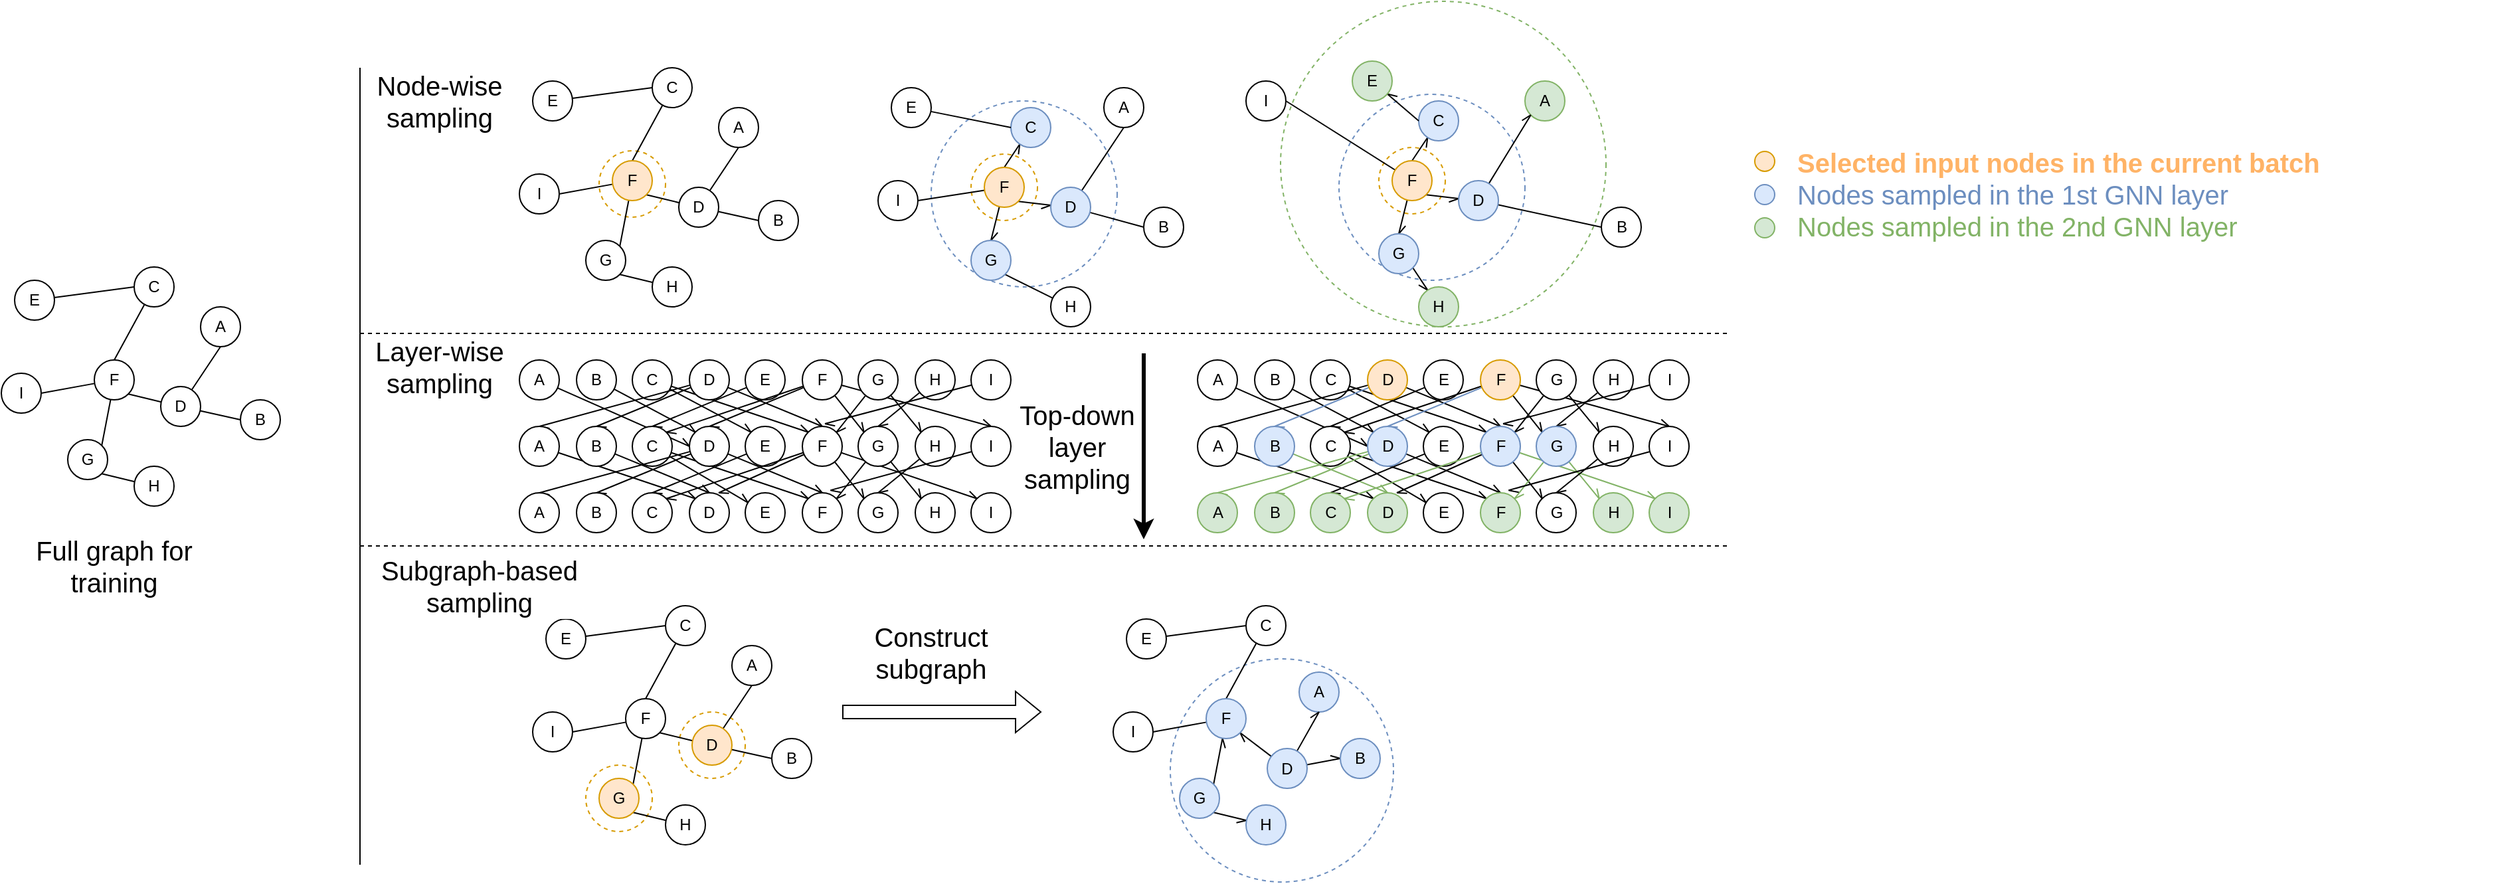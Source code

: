 <mxfile version="26.0.5">
  <diagram name="第 1 页" id="JkMTJcsDwciwHIPAk4sC">
    <mxGraphModel dx="2567" dy="2554" grid="1" gridSize="10" guides="1" tooltips="1" connect="1" arrows="1" fold="1" page="1" pageScale="1" pageWidth="827" pageHeight="1169" math="0" shadow="0">
      <root>
        <mxCell id="0" />
        <mxCell id="1" parent="0" />
        <mxCell id="H_baRf7KBt0K7RaULhYe-188" value="" style="ellipse;whiteSpace=wrap;html=1;aspect=fixed;dashed=1;strokeColor=#6C8EBF;" vertex="1" parent="1">
          <mxGeometry x="740" y="445" width="168" height="168" as="geometry" />
        </mxCell>
        <mxCell id="H_baRf7KBt0K7RaULhYe-190" value="" style="ellipse;whiteSpace=wrap;html=1;aspect=fixed;dashed=1;strokeColor=#D79B00;" vertex="1" parent="1">
          <mxGeometry x="370" y="485" width="50" height="50" as="geometry" />
        </mxCell>
        <mxCell id="H_baRf7KBt0K7RaULhYe-189" value="" style="ellipse;whiteSpace=wrap;html=1;aspect=fixed;dashed=1;strokeColor=#D79B00;" vertex="1" parent="1">
          <mxGeometry x="300" y="525" width="50" height="50" as="geometry" />
        </mxCell>
        <mxCell id="H_baRf7KBt0K7RaULhYe-82" value="" style="ellipse;whiteSpace=wrap;html=1;aspect=fixed;dashed=1;strokeColor=#82B366;" vertex="1" parent="1">
          <mxGeometry x="823" y="-50" width="245" height="245" as="geometry" />
        </mxCell>
        <mxCell id="H_baRf7KBt0K7RaULhYe-80" value="" style="ellipse;whiteSpace=wrap;html=1;aspect=fixed;dashed=1;strokeColor=#6C8EBF;" vertex="1" parent="1">
          <mxGeometry x="560" y="25" width="140" height="140" as="geometry" />
        </mxCell>
        <mxCell id="H_baRf7KBt0K7RaULhYe-79" value="" style="ellipse;whiteSpace=wrap;html=1;aspect=fixed;dashed=1;strokeColor=#D79B00;" vertex="1" parent="1">
          <mxGeometry x="590" y="65" width="50" height="50" as="geometry" />
        </mxCell>
        <mxCell id="H_baRf7KBt0K7RaULhYe-74" value="" style="ellipse;whiteSpace=wrap;html=1;aspect=fixed;dashed=1;strokeColor=#D79B00;" vertex="1" parent="1">
          <mxGeometry x="310" y="62.5" width="50" height="50" as="geometry" />
        </mxCell>
        <mxCell id="H_baRf7KBt0K7RaULhYe-1" value="" style="endArrow=none;html=1;rounded=0;" edge="1" parent="1">
          <mxGeometry width="50" height="50" relative="1" as="geometry">
            <mxPoint x="130" y="600" as="sourcePoint" />
            <mxPoint x="130" as="targetPoint" />
          </mxGeometry>
        </mxCell>
        <mxCell id="H_baRf7KBt0K7RaULhYe-2" value="" style="endArrow=none;dashed=1;html=1;rounded=0;" edge="1" parent="1">
          <mxGeometry width="50" height="50" relative="1" as="geometry">
            <mxPoint x="130" y="200" as="sourcePoint" />
            <mxPoint x="1160" y="200" as="targetPoint" />
          </mxGeometry>
        </mxCell>
        <mxCell id="H_baRf7KBt0K7RaULhYe-3" value="" style="endArrow=none;dashed=1;html=1;rounded=0;" edge="1" parent="1">
          <mxGeometry width="50" height="50" relative="1" as="geometry">
            <mxPoint x="130" y="360" as="sourcePoint" />
            <mxPoint x="1160" y="360" as="targetPoint" />
          </mxGeometry>
        </mxCell>
        <mxCell id="H_baRf7KBt0K7RaULhYe-4" value="A" style="ellipse;whiteSpace=wrap;html=1;aspect=fixed;" vertex="1" parent="1">
          <mxGeometry x="10" y="180" width="30" height="30" as="geometry" />
        </mxCell>
        <mxCell id="H_baRf7KBt0K7RaULhYe-17" style="edgeStyle=none;shape=connector;rounded=0;orthogonalLoop=1;jettySize=auto;html=1;entryX=0;entryY=0.5;entryDx=0;entryDy=0;strokeColor=default;align=center;verticalAlign=middle;fontFamily=Helvetica;fontSize=11;fontColor=default;labelBackgroundColor=default;endArrow=none;endFill=0;" edge="1" parent="1" source="H_baRf7KBt0K7RaULhYe-5" target="H_baRf7KBt0K7RaULhYe-6">
          <mxGeometry relative="1" as="geometry" />
        </mxCell>
        <mxCell id="H_baRf7KBt0K7RaULhYe-18" style="edgeStyle=none;shape=connector;rounded=0;orthogonalLoop=1;jettySize=auto;html=1;entryX=1;entryY=1;entryDx=0;entryDy=0;strokeColor=default;align=center;verticalAlign=middle;fontFamily=Helvetica;fontSize=11;fontColor=default;labelBackgroundColor=default;endArrow=none;endFill=0;" edge="1" parent="1" source="H_baRf7KBt0K7RaULhYe-5" target="H_baRf7KBt0K7RaULhYe-9">
          <mxGeometry relative="1" as="geometry" />
        </mxCell>
        <mxCell id="H_baRf7KBt0K7RaULhYe-19" style="edgeStyle=none;shape=connector;rounded=0;orthogonalLoop=1;jettySize=auto;html=1;entryX=0.5;entryY=1;entryDx=0;entryDy=0;strokeColor=default;align=center;verticalAlign=middle;fontFamily=Helvetica;fontSize=11;fontColor=default;labelBackgroundColor=default;endArrow=none;endFill=0;" edge="1" parent="1" source="H_baRf7KBt0K7RaULhYe-5" target="H_baRf7KBt0K7RaULhYe-4">
          <mxGeometry relative="1" as="geometry" />
        </mxCell>
        <mxCell id="H_baRf7KBt0K7RaULhYe-5" value="D" style="ellipse;whiteSpace=wrap;html=1;aspect=fixed;" vertex="1" parent="1">
          <mxGeometry x="-20" y="240" width="30" height="30" as="geometry" />
        </mxCell>
        <mxCell id="H_baRf7KBt0K7RaULhYe-6" value="B" style="ellipse;whiteSpace=wrap;html=1;aspect=fixed;" vertex="1" parent="1">
          <mxGeometry x="40" y="250" width="30" height="30" as="geometry" />
        </mxCell>
        <mxCell id="H_baRf7KBt0K7RaULhYe-16" style="edgeStyle=none;shape=connector;rounded=0;orthogonalLoop=1;jettySize=auto;html=1;entryX=1;entryY=1;entryDx=0;entryDy=0;strokeColor=default;align=center;verticalAlign=middle;fontFamily=Helvetica;fontSize=11;fontColor=default;labelBackgroundColor=default;endArrow=none;endFill=0;" edge="1" parent="1" source="H_baRf7KBt0K7RaULhYe-7" target="H_baRf7KBt0K7RaULhYe-10">
          <mxGeometry relative="1" as="geometry" />
        </mxCell>
        <mxCell id="H_baRf7KBt0K7RaULhYe-7" value="H" style="ellipse;whiteSpace=wrap;html=1;aspect=fixed;" vertex="1" parent="1">
          <mxGeometry x="-40" y="300" width="30" height="30" as="geometry" />
        </mxCell>
        <mxCell id="H_baRf7KBt0K7RaULhYe-20" style="edgeStyle=none;shape=connector;rounded=0;orthogonalLoop=1;jettySize=auto;html=1;entryX=0.5;entryY=0;entryDx=0;entryDy=0;strokeColor=default;align=center;verticalAlign=middle;fontFamily=Helvetica;fontSize=11;fontColor=default;labelBackgroundColor=default;endArrow=none;endFill=0;" edge="1" parent="1" source="H_baRf7KBt0K7RaULhYe-8" target="H_baRf7KBt0K7RaULhYe-9">
          <mxGeometry relative="1" as="geometry" />
        </mxCell>
        <mxCell id="H_baRf7KBt0K7RaULhYe-8" value="C" style="ellipse;whiteSpace=wrap;html=1;aspect=fixed;" vertex="1" parent="1">
          <mxGeometry x="-40" y="150" width="30" height="30" as="geometry" />
        </mxCell>
        <mxCell id="H_baRf7KBt0K7RaULhYe-14" style="edgeStyle=none;shape=connector;rounded=0;orthogonalLoop=1;jettySize=auto;html=1;entryX=1;entryY=0.5;entryDx=0;entryDy=0;strokeColor=default;align=center;verticalAlign=middle;fontFamily=Helvetica;fontSize=11;fontColor=default;labelBackgroundColor=default;endArrow=none;endFill=0;" edge="1" parent="1" source="H_baRf7KBt0K7RaULhYe-9" target="H_baRf7KBt0K7RaULhYe-12">
          <mxGeometry relative="1" as="geometry" />
        </mxCell>
        <mxCell id="H_baRf7KBt0K7RaULhYe-15" style="edgeStyle=none;shape=connector;rounded=0;orthogonalLoop=1;jettySize=auto;html=1;entryX=1;entryY=0;entryDx=0;entryDy=0;strokeColor=default;align=center;verticalAlign=middle;fontFamily=Helvetica;fontSize=11;fontColor=default;labelBackgroundColor=default;endArrow=none;endFill=0;" edge="1" parent="1" source="H_baRf7KBt0K7RaULhYe-9" target="H_baRf7KBt0K7RaULhYe-10">
          <mxGeometry relative="1" as="geometry" />
        </mxCell>
        <mxCell id="H_baRf7KBt0K7RaULhYe-9" value="F" style="ellipse;whiteSpace=wrap;html=1;aspect=fixed;" vertex="1" parent="1">
          <mxGeometry x="-70" y="220" width="30" height="30" as="geometry" />
        </mxCell>
        <mxCell id="H_baRf7KBt0K7RaULhYe-10" value="G" style="ellipse;whiteSpace=wrap;html=1;aspect=fixed;" vertex="1" parent="1">
          <mxGeometry x="-90" y="280" width="30" height="30" as="geometry" />
        </mxCell>
        <mxCell id="H_baRf7KBt0K7RaULhYe-13" style="rounded=0;orthogonalLoop=1;jettySize=auto;html=1;endArrow=none;endFill=0;entryX=0;entryY=0.5;entryDx=0;entryDy=0;" edge="1" parent="1" source="H_baRf7KBt0K7RaULhYe-11" target="H_baRf7KBt0K7RaULhYe-8">
          <mxGeometry relative="1" as="geometry">
            <mxPoint x="-50" y="160" as="targetPoint" />
          </mxGeometry>
        </mxCell>
        <mxCell id="H_baRf7KBt0K7RaULhYe-11" value="E" style="ellipse;whiteSpace=wrap;html=1;aspect=fixed;" vertex="1" parent="1">
          <mxGeometry x="-130" y="160" width="30" height="30" as="geometry" />
        </mxCell>
        <mxCell id="H_baRf7KBt0K7RaULhYe-12" value="I" style="ellipse;whiteSpace=wrap;html=1;aspect=fixed;" vertex="1" parent="1">
          <mxGeometry x="-140" y="230" width="30" height="30" as="geometry" />
        </mxCell>
        <mxCell id="H_baRf7KBt0K7RaULhYe-22" value="A" style="ellipse;whiteSpace=wrap;html=1;aspect=fixed;" vertex="1" parent="1">
          <mxGeometry x="400" y="30" width="30" height="30" as="geometry" />
        </mxCell>
        <mxCell id="H_baRf7KBt0K7RaULhYe-23" style="edgeStyle=none;shape=connector;rounded=0;orthogonalLoop=1;jettySize=auto;html=1;entryX=0;entryY=0.5;entryDx=0;entryDy=0;strokeColor=default;align=center;verticalAlign=middle;fontFamily=Helvetica;fontSize=11;fontColor=default;labelBackgroundColor=default;endArrow=none;endFill=0;" edge="1" parent="1" source="H_baRf7KBt0K7RaULhYe-26" target="H_baRf7KBt0K7RaULhYe-27">
          <mxGeometry relative="1" as="geometry" />
        </mxCell>
        <mxCell id="H_baRf7KBt0K7RaULhYe-24" style="edgeStyle=none;shape=connector;rounded=0;orthogonalLoop=1;jettySize=auto;html=1;entryX=1;entryY=1;entryDx=0;entryDy=0;strokeColor=default;align=center;verticalAlign=middle;fontFamily=Helvetica;fontSize=11;fontColor=default;labelBackgroundColor=default;endArrow=none;endFill=0;" edge="1" parent="1" source="H_baRf7KBt0K7RaULhYe-26" target="H_baRf7KBt0K7RaULhYe-34">
          <mxGeometry relative="1" as="geometry" />
        </mxCell>
        <mxCell id="H_baRf7KBt0K7RaULhYe-25" style="edgeStyle=none;shape=connector;rounded=0;orthogonalLoop=1;jettySize=auto;html=1;entryX=0.5;entryY=1;entryDx=0;entryDy=0;strokeColor=default;align=center;verticalAlign=middle;fontFamily=Helvetica;fontSize=11;fontColor=default;labelBackgroundColor=default;endArrow=none;endFill=0;" edge="1" parent="1" source="H_baRf7KBt0K7RaULhYe-26" target="H_baRf7KBt0K7RaULhYe-22">
          <mxGeometry relative="1" as="geometry" />
        </mxCell>
        <mxCell id="H_baRf7KBt0K7RaULhYe-26" value="D" style="ellipse;whiteSpace=wrap;html=1;aspect=fixed;" vertex="1" parent="1">
          <mxGeometry x="370" y="90" width="30" height="30" as="geometry" />
        </mxCell>
        <mxCell id="H_baRf7KBt0K7RaULhYe-27" value="B" style="ellipse;whiteSpace=wrap;html=1;aspect=fixed;" vertex="1" parent="1">
          <mxGeometry x="430" y="100" width="30" height="30" as="geometry" />
        </mxCell>
        <mxCell id="H_baRf7KBt0K7RaULhYe-28" style="edgeStyle=none;shape=connector;rounded=0;orthogonalLoop=1;jettySize=auto;html=1;entryX=1;entryY=1;entryDx=0;entryDy=0;strokeColor=default;align=center;verticalAlign=middle;fontFamily=Helvetica;fontSize=11;fontColor=default;labelBackgroundColor=default;endArrow=none;endFill=0;" edge="1" parent="1" source="H_baRf7KBt0K7RaULhYe-29" target="H_baRf7KBt0K7RaULhYe-35">
          <mxGeometry relative="1" as="geometry" />
        </mxCell>
        <mxCell id="H_baRf7KBt0K7RaULhYe-29" value="H" style="ellipse;whiteSpace=wrap;html=1;aspect=fixed;" vertex="1" parent="1">
          <mxGeometry x="350" y="150" width="30" height="30" as="geometry" />
        </mxCell>
        <mxCell id="H_baRf7KBt0K7RaULhYe-30" style="edgeStyle=none;shape=connector;rounded=0;orthogonalLoop=1;jettySize=auto;html=1;entryX=0.5;entryY=0;entryDx=0;entryDy=0;strokeColor=default;align=center;verticalAlign=middle;fontFamily=Helvetica;fontSize=11;fontColor=default;labelBackgroundColor=default;endArrow=none;endFill=0;" edge="1" parent="1" source="H_baRf7KBt0K7RaULhYe-31" target="H_baRf7KBt0K7RaULhYe-34">
          <mxGeometry relative="1" as="geometry" />
        </mxCell>
        <mxCell id="H_baRf7KBt0K7RaULhYe-31" value="C" style="ellipse;whiteSpace=wrap;html=1;aspect=fixed;" vertex="1" parent="1">
          <mxGeometry x="350" width="30" height="30" as="geometry" />
        </mxCell>
        <mxCell id="H_baRf7KBt0K7RaULhYe-33" style="edgeStyle=none;shape=connector;rounded=0;orthogonalLoop=1;jettySize=auto;html=1;entryX=1;entryY=0;entryDx=0;entryDy=0;strokeColor=default;align=center;verticalAlign=middle;fontFamily=Helvetica;fontSize=11;fontColor=default;labelBackgroundColor=default;endArrow=none;endFill=0;" edge="1" parent="1" source="H_baRf7KBt0K7RaULhYe-34" target="H_baRf7KBt0K7RaULhYe-35">
          <mxGeometry relative="1" as="geometry" />
        </mxCell>
        <mxCell id="H_baRf7KBt0K7RaULhYe-77" style="edgeStyle=none;shape=connector;rounded=0;orthogonalLoop=1;jettySize=auto;html=1;entryX=1;entryY=0.5;entryDx=0;entryDy=0;strokeColor=default;align=center;verticalAlign=middle;fontFamily=Helvetica;fontSize=11;fontColor=default;labelBackgroundColor=default;endArrow=none;endFill=0;" edge="1" parent="1" source="H_baRf7KBt0K7RaULhYe-34" target="H_baRf7KBt0K7RaULhYe-38">
          <mxGeometry relative="1" as="geometry" />
        </mxCell>
        <mxCell id="H_baRf7KBt0K7RaULhYe-34" value="F" style="ellipse;whiteSpace=wrap;html=1;aspect=fixed;fillColor=#ffe6cc;strokeColor=#d79b00;" vertex="1" parent="1">
          <mxGeometry x="320" y="70" width="30" height="30" as="geometry" />
        </mxCell>
        <mxCell id="H_baRf7KBt0K7RaULhYe-35" value="G" style="ellipse;whiteSpace=wrap;html=1;aspect=fixed;" vertex="1" parent="1">
          <mxGeometry x="300" y="130" width="30" height="30" as="geometry" />
        </mxCell>
        <mxCell id="H_baRf7KBt0K7RaULhYe-36" style="rounded=0;orthogonalLoop=1;jettySize=auto;html=1;endArrow=none;endFill=0;entryX=0;entryY=0.5;entryDx=0;entryDy=0;" edge="1" parent="1" source="H_baRf7KBt0K7RaULhYe-37" target="H_baRf7KBt0K7RaULhYe-31">
          <mxGeometry relative="1" as="geometry">
            <mxPoint x="340" y="10" as="targetPoint" />
          </mxGeometry>
        </mxCell>
        <mxCell id="H_baRf7KBt0K7RaULhYe-37" value="E" style="ellipse;whiteSpace=wrap;html=1;aspect=fixed;" vertex="1" parent="1">
          <mxGeometry x="260" y="10" width="30" height="30" as="geometry" />
        </mxCell>
        <mxCell id="H_baRf7KBt0K7RaULhYe-38" value="I" style="ellipse;whiteSpace=wrap;html=1;aspect=fixed;" vertex="1" parent="1">
          <mxGeometry x="250" y="80" width="30" height="30" as="geometry" />
        </mxCell>
        <mxCell id="H_baRf7KBt0K7RaULhYe-39" value="A" style="ellipse;whiteSpace=wrap;html=1;aspect=fixed;" vertex="1" parent="1">
          <mxGeometry x="690" y="15" width="30" height="30" as="geometry" />
        </mxCell>
        <mxCell id="H_baRf7KBt0K7RaULhYe-40" style="edgeStyle=none;shape=connector;rounded=0;orthogonalLoop=1;jettySize=auto;html=1;entryX=0;entryY=0.5;entryDx=0;entryDy=0;strokeColor=default;align=center;verticalAlign=middle;fontFamily=Helvetica;fontSize=11;fontColor=default;labelBackgroundColor=default;endArrow=none;endFill=0;" edge="1" parent="1" source="H_baRf7KBt0K7RaULhYe-43" target="H_baRf7KBt0K7RaULhYe-44">
          <mxGeometry relative="1" as="geometry" />
        </mxCell>
        <mxCell id="H_baRf7KBt0K7RaULhYe-41" style="edgeStyle=none;shape=connector;rounded=0;orthogonalLoop=1;jettySize=auto;html=1;entryX=1;entryY=1;entryDx=0;entryDy=0;strokeColor=default;align=center;verticalAlign=middle;fontFamily=Helvetica;fontSize=11;fontColor=default;labelBackgroundColor=default;endArrow=none;endFill=0;startArrow=openAsync;startFill=0;" edge="1" parent="1" source="H_baRf7KBt0K7RaULhYe-43" target="H_baRf7KBt0K7RaULhYe-51">
          <mxGeometry relative="1" as="geometry" />
        </mxCell>
        <mxCell id="H_baRf7KBt0K7RaULhYe-42" style="edgeStyle=none;shape=connector;rounded=0;orthogonalLoop=1;jettySize=auto;html=1;entryX=0.5;entryY=1;entryDx=0;entryDy=0;strokeColor=default;align=center;verticalAlign=middle;fontFamily=Helvetica;fontSize=11;fontColor=default;labelBackgroundColor=default;endArrow=none;endFill=0;" edge="1" parent="1" source="H_baRf7KBt0K7RaULhYe-43" target="H_baRf7KBt0K7RaULhYe-39">
          <mxGeometry relative="1" as="geometry" />
        </mxCell>
        <mxCell id="H_baRf7KBt0K7RaULhYe-43" value="D" style="ellipse;whiteSpace=wrap;html=1;aspect=fixed;fillColor=#dae8fc;strokeColor=#6c8ebf;" vertex="1" parent="1">
          <mxGeometry x="650" y="90" width="30" height="30" as="geometry" />
        </mxCell>
        <mxCell id="H_baRf7KBt0K7RaULhYe-44" value="B" style="ellipse;whiteSpace=wrap;html=1;aspect=fixed;" vertex="1" parent="1">
          <mxGeometry x="720" y="105" width="30" height="30" as="geometry" />
        </mxCell>
        <mxCell id="H_baRf7KBt0K7RaULhYe-45" style="edgeStyle=none;shape=connector;rounded=0;orthogonalLoop=1;jettySize=auto;html=1;entryX=1;entryY=1;entryDx=0;entryDy=0;strokeColor=default;align=center;verticalAlign=middle;fontFamily=Helvetica;fontSize=11;fontColor=default;labelBackgroundColor=default;endArrow=none;endFill=0;" edge="1" parent="1" source="H_baRf7KBt0K7RaULhYe-46" target="H_baRf7KBt0K7RaULhYe-52">
          <mxGeometry relative="1" as="geometry" />
        </mxCell>
        <mxCell id="H_baRf7KBt0K7RaULhYe-46" value="H" style="ellipse;whiteSpace=wrap;html=1;aspect=fixed;" vertex="1" parent="1">
          <mxGeometry x="650" y="165" width="30" height="30" as="geometry" />
        </mxCell>
        <mxCell id="H_baRf7KBt0K7RaULhYe-47" style="edgeStyle=none;shape=connector;rounded=0;orthogonalLoop=1;jettySize=auto;html=1;entryX=0.5;entryY=0;entryDx=0;entryDy=0;strokeColor=default;align=center;verticalAlign=middle;fontFamily=Helvetica;fontSize=11;fontColor=default;labelBackgroundColor=default;endArrow=none;endFill=0;startArrow=openAsync;startFill=0;" edge="1" parent="1" source="H_baRf7KBt0K7RaULhYe-48" target="H_baRf7KBt0K7RaULhYe-51">
          <mxGeometry relative="1" as="geometry" />
        </mxCell>
        <mxCell id="H_baRf7KBt0K7RaULhYe-48" value="C" style="ellipse;whiteSpace=wrap;html=1;aspect=fixed;fillColor=#dae8fc;strokeColor=#6c8ebf;" vertex="1" parent="1">
          <mxGeometry x="620" y="30" width="30" height="30" as="geometry" />
        </mxCell>
        <mxCell id="H_baRf7KBt0K7RaULhYe-49" style="edgeStyle=none;shape=connector;rounded=0;orthogonalLoop=1;jettySize=auto;html=1;entryX=1;entryY=0.5;entryDx=0;entryDy=0;strokeColor=default;align=center;verticalAlign=middle;fontFamily=Helvetica;fontSize=11;fontColor=default;labelBackgroundColor=default;endArrow=none;endFill=0;" edge="1" parent="1" source="H_baRf7KBt0K7RaULhYe-51" target="H_baRf7KBt0K7RaULhYe-55">
          <mxGeometry relative="1" as="geometry" />
        </mxCell>
        <mxCell id="H_baRf7KBt0K7RaULhYe-50" style="edgeStyle=none;shape=connector;rounded=0;orthogonalLoop=1;jettySize=auto;html=1;entryX=0.5;entryY=0;entryDx=0;entryDy=0;strokeColor=default;align=center;verticalAlign=middle;fontFamily=Helvetica;fontSize=11;fontColor=default;labelBackgroundColor=default;endArrow=openAsync;endFill=0;" edge="1" parent="1" source="H_baRf7KBt0K7RaULhYe-51" target="H_baRf7KBt0K7RaULhYe-52">
          <mxGeometry relative="1" as="geometry" />
        </mxCell>
        <mxCell id="H_baRf7KBt0K7RaULhYe-51" value="F" style="ellipse;whiteSpace=wrap;html=1;aspect=fixed;fillColor=#ffe6cc;strokeColor=#d79b00;" vertex="1" parent="1">
          <mxGeometry x="600" y="75" width="30" height="30" as="geometry" />
        </mxCell>
        <mxCell id="H_baRf7KBt0K7RaULhYe-52" value="G" style="ellipse;whiteSpace=wrap;html=1;aspect=fixed;fillColor=#dae8fc;strokeColor=#6c8ebf;" vertex="1" parent="1">
          <mxGeometry x="590" y="130" width="30" height="30" as="geometry" />
        </mxCell>
        <mxCell id="H_baRf7KBt0K7RaULhYe-53" style="rounded=0;orthogonalLoop=1;jettySize=auto;html=1;endArrow=none;endFill=0;entryX=0;entryY=0.5;entryDx=0;entryDy=0;" edge="1" parent="1" source="H_baRf7KBt0K7RaULhYe-54" target="H_baRf7KBt0K7RaULhYe-48">
          <mxGeometry relative="1" as="geometry">
            <mxPoint x="620" y="15" as="targetPoint" />
          </mxGeometry>
        </mxCell>
        <mxCell id="H_baRf7KBt0K7RaULhYe-54" value="E" style="ellipse;whiteSpace=wrap;html=1;aspect=fixed;" vertex="1" parent="1">
          <mxGeometry x="530" y="15" width="30" height="30" as="geometry" />
        </mxCell>
        <mxCell id="H_baRf7KBt0K7RaULhYe-55" value="I" style="ellipse;whiteSpace=wrap;html=1;aspect=fixed;" vertex="1" parent="1">
          <mxGeometry x="520" y="85" width="30" height="30" as="geometry" />
        </mxCell>
        <mxCell id="H_baRf7KBt0K7RaULhYe-56" value="&lt;font style=&quot;color: rgb(255, 179, 102); font-size: 20px;&quot;&gt;&lt;b style=&quot;&quot;&gt;Selected input nodes in the current batch&lt;/b&gt;&lt;/font&gt;&lt;div&gt;&lt;font style=&quot;font-size: 20px; color: rgb(108, 142, 191);&quot;&gt;Nodes sampled in the 1st GNN layer&lt;/font&gt;&lt;/div&gt;&lt;div&gt;&lt;font style=&quot;font-size: 20px; color: rgb(130, 179, 102);&quot;&gt;Nodes sampled in the 2nd GNN layer&lt;/font&gt;&lt;/div&gt;" style="text;html=1;align=left;verticalAlign=middle;whiteSpace=wrap;rounded=0;fontFamily=Helvetica;fontSize=11;fontColor=default;labelBackgroundColor=default;" vertex="1" parent="1">
          <mxGeometry x="1210" y="48" width="530" height="94" as="geometry" />
        </mxCell>
        <mxCell id="H_baRf7KBt0K7RaULhYe-86" value="" style="ellipse;whiteSpace=wrap;html=1;aspect=fixed;dashed=1;strokeColor=#6C8EBF;" vertex="1" parent="1">
          <mxGeometry x="867" y="20" width="140" height="140" as="geometry" />
        </mxCell>
        <mxCell id="H_baRf7KBt0K7RaULhYe-87" value="" style="ellipse;whiteSpace=wrap;html=1;aspect=fixed;dashed=1;strokeColor=#D79B00;" vertex="1" parent="1">
          <mxGeometry x="897" y="60" width="50" height="50" as="geometry" />
        </mxCell>
        <mxCell id="H_baRf7KBt0K7RaULhYe-88" value="A" style="ellipse;whiteSpace=wrap;html=1;aspect=fixed;fillColor=#d5e8d4;strokeColor=#82b366;" vertex="1" parent="1">
          <mxGeometry x="1007" y="10" width="30" height="30" as="geometry" />
        </mxCell>
        <mxCell id="H_baRf7KBt0K7RaULhYe-89" style="edgeStyle=none;shape=connector;rounded=0;orthogonalLoop=1;jettySize=auto;html=1;entryX=0;entryY=0.5;entryDx=0;entryDy=0;strokeColor=default;align=center;verticalAlign=middle;fontFamily=Helvetica;fontSize=11;fontColor=default;labelBackgroundColor=default;endArrow=none;endFill=0;" edge="1" parent="1" source="H_baRf7KBt0K7RaULhYe-92" target="H_baRf7KBt0K7RaULhYe-93">
          <mxGeometry relative="1" as="geometry" />
        </mxCell>
        <mxCell id="H_baRf7KBt0K7RaULhYe-90" style="edgeStyle=none;shape=connector;rounded=0;orthogonalLoop=1;jettySize=auto;html=1;entryX=1;entryY=1;entryDx=0;entryDy=0;strokeColor=default;align=center;verticalAlign=middle;fontFamily=Helvetica;fontSize=11;fontColor=default;labelBackgroundColor=default;endArrow=none;endFill=0;startArrow=openAsync;startFill=0;" edge="1" parent="1" source="H_baRf7KBt0K7RaULhYe-92" target="H_baRf7KBt0K7RaULhYe-100">
          <mxGeometry relative="1" as="geometry" />
        </mxCell>
        <mxCell id="H_baRf7KBt0K7RaULhYe-91" style="edgeStyle=none;shape=connector;rounded=0;orthogonalLoop=1;jettySize=auto;html=1;entryX=0;entryY=1;entryDx=0;entryDy=0;strokeColor=default;align=center;verticalAlign=middle;fontFamily=Helvetica;fontSize=11;fontColor=default;labelBackgroundColor=default;endArrow=openAsync;endFill=0;" edge="1" parent="1" source="H_baRf7KBt0K7RaULhYe-92" target="H_baRf7KBt0K7RaULhYe-88">
          <mxGeometry relative="1" as="geometry" />
        </mxCell>
        <mxCell id="H_baRf7KBt0K7RaULhYe-92" value="D" style="ellipse;whiteSpace=wrap;html=1;aspect=fixed;fillColor=#dae8fc;strokeColor=#6c8ebf;" vertex="1" parent="1">
          <mxGeometry x="957" y="85" width="30" height="30" as="geometry" />
        </mxCell>
        <mxCell id="H_baRf7KBt0K7RaULhYe-93" value="B" style="ellipse;whiteSpace=wrap;html=1;aspect=fixed;" vertex="1" parent="1">
          <mxGeometry x="1064.5" y="105" width="30" height="30" as="geometry" />
        </mxCell>
        <mxCell id="H_baRf7KBt0K7RaULhYe-94" style="edgeStyle=none;shape=connector;rounded=0;orthogonalLoop=1;jettySize=auto;html=1;entryX=1;entryY=1;entryDx=0;entryDy=0;strokeColor=default;align=center;verticalAlign=middle;fontFamily=Helvetica;fontSize=11;fontColor=default;labelBackgroundColor=default;endArrow=none;endFill=0;startArrow=openAsync;startFill=0;" edge="1" parent="1" source="H_baRf7KBt0K7RaULhYe-95" target="H_baRf7KBt0K7RaULhYe-101">
          <mxGeometry relative="1" as="geometry" />
        </mxCell>
        <mxCell id="H_baRf7KBt0K7RaULhYe-95" value="H" style="ellipse;whiteSpace=wrap;html=1;aspect=fixed;fillColor=#d5e8d4;strokeColor=#82b366;" vertex="1" parent="1">
          <mxGeometry x="927" y="165" width="30" height="30" as="geometry" />
        </mxCell>
        <mxCell id="H_baRf7KBt0K7RaULhYe-96" style="edgeStyle=none;shape=connector;rounded=0;orthogonalLoop=1;jettySize=auto;html=1;entryX=0.5;entryY=0;entryDx=0;entryDy=0;strokeColor=default;align=center;verticalAlign=middle;fontFamily=Helvetica;fontSize=11;fontColor=default;labelBackgroundColor=default;endArrow=none;endFill=0;startArrow=openAsync;startFill=0;" edge="1" parent="1" source="H_baRf7KBt0K7RaULhYe-97" target="H_baRf7KBt0K7RaULhYe-100">
          <mxGeometry relative="1" as="geometry" />
        </mxCell>
        <mxCell id="H_baRf7KBt0K7RaULhYe-97" value="C" style="ellipse;whiteSpace=wrap;html=1;aspect=fixed;fillColor=#dae8fc;strokeColor=#6c8ebf;" vertex="1" parent="1">
          <mxGeometry x="927" y="25" width="30" height="30" as="geometry" />
        </mxCell>
        <mxCell id="H_baRf7KBt0K7RaULhYe-98" style="edgeStyle=none;shape=connector;rounded=0;orthogonalLoop=1;jettySize=auto;html=1;entryX=1;entryY=0.5;entryDx=0;entryDy=0;strokeColor=default;align=center;verticalAlign=middle;fontFamily=Helvetica;fontSize=11;fontColor=default;labelBackgroundColor=default;endArrow=none;endFill=0;" edge="1" parent="1" source="H_baRf7KBt0K7RaULhYe-100" target="H_baRf7KBt0K7RaULhYe-104">
          <mxGeometry relative="1" as="geometry" />
        </mxCell>
        <mxCell id="H_baRf7KBt0K7RaULhYe-99" style="edgeStyle=none;shape=connector;rounded=0;orthogonalLoop=1;jettySize=auto;html=1;entryX=0.5;entryY=0;entryDx=0;entryDy=0;strokeColor=default;align=center;verticalAlign=middle;fontFamily=Helvetica;fontSize=11;fontColor=default;labelBackgroundColor=default;endArrow=openAsync;endFill=0;" edge="1" parent="1" source="H_baRf7KBt0K7RaULhYe-100" target="H_baRf7KBt0K7RaULhYe-101">
          <mxGeometry relative="1" as="geometry" />
        </mxCell>
        <mxCell id="H_baRf7KBt0K7RaULhYe-100" value="F" style="ellipse;whiteSpace=wrap;html=1;aspect=fixed;fillColor=#ffe6cc;strokeColor=#d79b00;" vertex="1" parent="1">
          <mxGeometry x="907" y="70" width="30" height="30" as="geometry" />
        </mxCell>
        <mxCell id="H_baRf7KBt0K7RaULhYe-101" value="G" style="ellipse;whiteSpace=wrap;html=1;aspect=fixed;fillColor=#dae8fc;strokeColor=#6c8ebf;" vertex="1" parent="1">
          <mxGeometry x="897" y="125" width="30" height="30" as="geometry" />
        </mxCell>
        <mxCell id="H_baRf7KBt0K7RaULhYe-102" style="rounded=0;orthogonalLoop=1;jettySize=auto;html=1;endArrow=none;endFill=0;entryX=0;entryY=0.5;entryDx=0;entryDy=0;startArrow=openAsync;startFill=0;" edge="1" parent="1" source="H_baRf7KBt0K7RaULhYe-103" target="H_baRf7KBt0K7RaULhYe-97">
          <mxGeometry relative="1" as="geometry">
            <mxPoint x="927" y="10" as="targetPoint" />
          </mxGeometry>
        </mxCell>
        <mxCell id="H_baRf7KBt0K7RaULhYe-103" value="E" style="ellipse;whiteSpace=wrap;html=1;aspect=fixed;fillColor=#d5e8d4;strokeColor=#82b366;" vertex="1" parent="1">
          <mxGeometry x="877" y="-5" width="30" height="30" as="geometry" />
        </mxCell>
        <mxCell id="H_baRf7KBt0K7RaULhYe-104" value="I" style="ellipse;whiteSpace=wrap;html=1;aspect=fixed;" vertex="1" parent="1">
          <mxGeometry x="797" y="10" width="30" height="30" as="geometry" />
        </mxCell>
        <mxCell id="H_baRf7KBt0K7RaULhYe-231" style="edgeStyle=none;shape=connector;rounded=0;orthogonalLoop=1;jettySize=auto;html=1;entryX=0;entryY=0.5;entryDx=0;entryDy=0;strokeColor=default;align=center;verticalAlign=middle;fontFamily=Helvetica;fontSize=11;fontColor=default;labelBackgroundColor=default;endArrow=openAsync;endFill=0;" edge="1" parent="1" source="H_baRf7KBt0K7RaULhYe-106" target="H_baRf7KBt0K7RaULhYe-126">
          <mxGeometry relative="1" as="geometry" />
        </mxCell>
        <mxCell id="H_baRf7KBt0K7RaULhYe-106" value="A" style="ellipse;whiteSpace=wrap;html=1;aspect=fixed;" vertex="1" parent="1">
          <mxGeometry x="250" y="220" width="30" height="30" as="geometry" />
        </mxCell>
        <mxCell id="H_baRf7KBt0K7RaULhYe-232" style="edgeStyle=none;shape=connector;rounded=0;orthogonalLoop=1;jettySize=auto;html=1;entryX=0;entryY=0;entryDx=0;entryDy=0;strokeColor=default;align=center;verticalAlign=middle;fontFamily=Helvetica;fontSize=11;fontColor=default;labelBackgroundColor=default;endArrow=openAsync;endFill=0;" edge="1" parent="1" source="H_baRf7KBt0K7RaULhYe-107" target="H_baRf7KBt0K7RaULhYe-126">
          <mxGeometry relative="1" as="geometry" />
        </mxCell>
        <mxCell id="H_baRf7KBt0K7RaULhYe-107" value="B" style="ellipse;whiteSpace=wrap;html=1;aspect=fixed;" vertex="1" parent="1">
          <mxGeometry x="293" y="220" width="30" height="30" as="geometry" />
        </mxCell>
        <mxCell id="H_baRf7KBt0K7RaULhYe-233" style="edgeStyle=none;shape=connector;rounded=0;orthogonalLoop=1;jettySize=auto;html=1;entryX=0;entryY=0;entryDx=0;entryDy=0;strokeColor=default;align=center;verticalAlign=middle;fontFamily=Helvetica;fontSize=11;fontColor=default;labelBackgroundColor=default;endArrow=openAsync;endFill=0;" edge="1" parent="1" source="H_baRf7KBt0K7RaULhYe-116" target="H_baRf7KBt0K7RaULhYe-127">
          <mxGeometry relative="1" as="geometry" />
        </mxCell>
        <mxCell id="H_baRf7KBt0K7RaULhYe-234" style="edgeStyle=none;shape=connector;rounded=0;orthogonalLoop=1;jettySize=auto;html=1;entryX=0;entryY=0;entryDx=0;entryDy=0;strokeColor=default;align=center;verticalAlign=middle;fontFamily=Helvetica;fontSize=11;fontColor=default;labelBackgroundColor=default;endArrow=openAsync;endFill=0;" edge="1" parent="1" source="H_baRf7KBt0K7RaULhYe-116" target="H_baRf7KBt0K7RaULhYe-128">
          <mxGeometry relative="1" as="geometry" />
        </mxCell>
        <mxCell id="H_baRf7KBt0K7RaULhYe-116" value="C" style="ellipse;whiteSpace=wrap;html=1;aspect=fixed;" vertex="1" parent="1">
          <mxGeometry x="335" y="220" width="30" height="30" as="geometry" />
        </mxCell>
        <mxCell id="H_baRf7KBt0K7RaULhYe-235" style="edgeStyle=none;shape=connector;rounded=0;orthogonalLoop=1;jettySize=auto;html=1;entryX=0.5;entryY=0;entryDx=0;entryDy=0;strokeColor=default;align=center;verticalAlign=middle;fontFamily=Helvetica;fontSize=11;fontColor=default;labelBackgroundColor=default;endArrow=openAsync;endFill=0;" edge="1" parent="1" source="H_baRf7KBt0K7RaULhYe-117" target="H_baRf7KBt0K7RaULhYe-123">
          <mxGeometry relative="1" as="geometry" />
        </mxCell>
        <mxCell id="H_baRf7KBt0K7RaULhYe-236" style="edgeStyle=none;shape=connector;rounded=0;orthogonalLoop=1;jettySize=auto;html=1;entryX=0.5;entryY=0;entryDx=0;entryDy=0;strokeColor=default;align=center;verticalAlign=middle;fontFamily=Helvetica;fontSize=11;fontColor=default;labelBackgroundColor=default;endArrow=openAsync;endFill=0;" edge="1" parent="1" source="H_baRf7KBt0K7RaULhYe-117" target="H_baRf7KBt0K7RaULhYe-124">
          <mxGeometry relative="1" as="geometry" />
        </mxCell>
        <mxCell id="H_baRf7KBt0K7RaULhYe-237" style="edgeStyle=none;shape=connector;rounded=0;orthogonalLoop=1;jettySize=auto;html=1;entryX=0.5;entryY=0;entryDx=0;entryDy=0;strokeColor=default;align=center;verticalAlign=middle;fontFamily=Helvetica;fontSize=11;fontColor=default;labelBackgroundColor=default;endArrow=openAsync;endFill=0;" edge="1" parent="1" source="H_baRf7KBt0K7RaULhYe-117" target="H_baRf7KBt0K7RaULhYe-128">
          <mxGeometry relative="1" as="geometry" />
        </mxCell>
        <mxCell id="H_baRf7KBt0K7RaULhYe-117" value="D" style="ellipse;whiteSpace=wrap;html=1;aspect=fixed;" vertex="1" parent="1">
          <mxGeometry x="378" y="220" width="30" height="30" as="geometry" />
        </mxCell>
        <mxCell id="H_baRf7KBt0K7RaULhYe-238" style="edgeStyle=none;shape=connector;rounded=0;orthogonalLoop=1;jettySize=auto;html=1;entryX=0.5;entryY=0;entryDx=0;entryDy=0;strokeColor=default;align=center;verticalAlign=middle;fontFamily=Helvetica;fontSize=11;fontColor=default;labelBackgroundColor=default;endArrow=openAsync;endFill=0;" edge="1" parent="1" source="H_baRf7KBt0K7RaULhYe-118" target="H_baRf7KBt0K7RaULhYe-125">
          <mxGeometry relative="1" as="geometry" />
        </mxCell>
        <mxCell id="H_baRf7KBt0K7RaULhYe-118" value="E" style="ellipse;whiteSpace=wrap;html=1;aspect=fixed;" vertex="1" parent="1">
          <mxGeometry x="420" y="220" width="30" height="30" as="geometry" />
        </mxCell>
        <mxCell id="H_baRf7KBt0K7RaULhYe-239" style="edgeStyle=none;shape=connector;rounded=0;orthogonalLoop=1;jettySize=auto;html=1;entryX=1;entryY=0;entryDx=0;entryDy=0;strokeColor=default;align=center;verticalAlign=middle;fontFamily=Helvetica;fontSize=11;fontColor=default;labelBackgroundColor=default;endArrow=openAsync;endFill=0;" edge="1" parent="1" source="H_baRf7KBt0K7RaULhYe-119" target="H_baRf7KBt0K7RaULhYe-125">
          <mxGeometry relative="1" as="geometry" />
        </mxCell>
        <mxCell id="H_baRf7KBt0K7RaULhYe-240" style="edgeStyle=none;shape=connector;rounded=0;orthogonalLoop=1;jettySize=auto;html=1;entryX=0.5;entryY=0;entryDx=0;entryDy=0;strokeColor=default;align=center;verticalAlign=middle;fontFamily=Helvetica;fontSize=11;fontColor=default;labelBackgroundColor=default;endArrow=openAsync;endFill=0;" edge="1" parent="1" source="H_baRf7KBt0K7RaULhYe-119" target="H_baRf7KBt0K7RaULhYe-126">
          <mxGeometry relative="1" as="geometry" />
        </mxCell>
        <mxCell id="H_baRf7KBt0K7RaULhYe-241" style="edgeStyle=none;shape=connector;rounded=0;orthogonalLoop=1;jettySize=auto;html=1;entryX=0;entryY=0;entryDx=0;entryDy=0;strokeColor=default;align=center;verticalAlign=middle;fontFamily=Helvetica;fontSize=11;fontColor=default;labelBackgroundColor=default;endArrow=openAsync;endFill=0;" edge="1" parent="1" source="H_baRf7KBt0K7RaULhYe-119" target="H_baRf7KBt0K7RaULhYe-129">
          <mxGeometry relative="1" as="geometry" />
        </mxCell>
        <mxCell id="H_baRf7KBt0K7RaULhYe-242" style="edgeStyle=none;shape=connector;rounded=0;orthogonalLoop=1;jettySize=auto;html=1;entryX=0.5;entryY=0;entryDx=0;entryDy=0;strokeColor=default;align=center;verticalAlign=middle;fontFamily=Helvetica;fontSize=11;fontColor=default;labelBackgroundColor=default;endArrow=openAsync;endFill=0;" edge="1" parent="1" source="H_baRf7KBt0K7RaULhYe-119" target="H_baRf7KBt0K7RaULhYe-131">
          <mxGeometry relative="1" as="geometry" />
        </mxCell>
        <mxCell id="H_baRf7KBt0K7RaULhYe-119" value="F" style="ellipse;whiteSpace=wrap;html=1;aspect=fixed;" vertex="1" parent="1">
          <mxGeometry x="463" y="220" width="30" height="30" as="geometry" />
        </mxCell>
        <mxCell id="H_baRf7KBt0K7RaULhYe-243" style="edgeStyle=none;shape=connector;rounded=0;orthogonalLoop=1;jettySize=auto;html=1;entryX=1;entryY=0;entryDx=0;entryDy=0;strokeColor=default;align=center;verticalAlign=middle;fontFamily=Helvetica;fontSize=11;fontColor=default;labelBackgroundColor=default;endArrow=openAsync;endFill=0;" edge="1" parent="1" source="H_baRf7KBt0K7RaULhYe-120" target="H_baRf7KBt0K7RaULhYe-128">
          <mxGeometry relative="1" as="geometry" />
        </mxCell>
        <mxCell id="H_baRf7KBt0K7RaULhYe-244" style="edgeStyle=none;shape=connector;rounded=0;orthogonalLoop=1;jettySize=auto;html=1;entryX=0;entryY=0;entryDx=0;entryDy=0;strokeColor=default;align=center;verticalAlign=middle;fontFamily=Helvetica;fontSize=11;fontColor=default;labelBackgroundColor=default;endArrow=openAsync;endFill=0;" edge="1" parent="1" source="H_baRf7KBt0K7RaULhYe-120" target="H_baRf7KBt0K7RaULhYe-130">
          <mxGeometry relative="1" as="geometry" />
        </mxCell>
        <mxCell id="H_baRf7KBt0K7RaULhYe-120" value="G" style="ellipse;whiteSpace=wrap;html=1;aspect=fixed;" vertex="1" parent="1">
          <mxGeometry x="505" y="220" width="30" height="30" as="geometry" />
        </mxCell>
        <mxCell id="H_baRf7KBt0K7RaULhYe-245" style="edgeStyle=none;shape=connector;rounded=0;orthogonalLoop=1;jettySize=auto;html=1;entryX=0.5;entryY=0;entryDx=0;entryDy=0;strokeColor=default;align=center;verticalAlign=middle;fontFamily=Helvetica;fontSize=11;fontColor=default;labelBackgroundColor=default;endArrow=openAsync;endFill=0;" edge="1" parent="1" source="H_baRf7KBt0K7RaULhYe-121" target="H_baRf7KBt0K7RaULhYe-129">
          <mxGeometry relative="1" as="geometry" />
        </mxCell>
        <mxCell id="H_baRf7KBt0K7RaULhYe-121" value="H" style="ellipse;whiteSpace=wrap;html=1;aspect=fixed;" vertex="1" parent="1">
          <mxGeometry x="548" y="220" width="30" height="30" as="geometry" />
        </mxCell>
        <mxCell id="H_baRf7KBt0K7RaULhYe-246" style="edgeStyle=none;shape=connector;rounded=0;orthogonalLoop=1;jettySize=auto;html=1;strokeColor=default;align=center;verticalAlign=middle;fontFamily=Helvetica;fontSize=11;fontColor=default;labelBackgroundColor=default;endArrow=openAsync;endFill=0;" edge="1" parent="1" source="H_baRf7KBt0K7RaULhYe-122">
          <mxGeometry relative="1" as="geometry">
            <mxPoint x="480" y="268" as="targetPoint" />
          </mxGeometry>
        </mxCell>
        <mxCell id="H_baRf7KBt0K7RaULhYe-122" value="I" style="ellipse;whiteSpace=wrap;html=1;aspect=fixed;" vertex="1" parent="1">
          <mxGeometry x="590" y="220" width="30" height="30" as="geometry" />
        </mxCell>
        <mxCell id="H_baRf7KBt0K7RaULhYe-247" style="edgeStyle=none;shape=connector;rounded=0;orthogonalLoop=1;jettySize=auto;html=1;entryX=0;entryY=0;entryDx=0;entryDy=0;strokeColor=default;align=center;verticalAlign=middle;fontFamily=Helvetica;fontSize=11;fontColor=default;labelBackgroundColor=default;endArrow=openAsync;endFill=0;" edge="1" parent="1" source="H_baRf7KBt0K7RaULhYe-123" target="H_baRf7KBt0K7RaULhYe-135">
          <mxGeometry relative="1" as="geometry" />
        </mxCell>
        <mxCell id="H_baRf7KBt0K7RaULhYe-123" value="A" style="ellipse;whiteSpace=wrap;html=1;aspect=fixed;" vertex="1" parent="1">
          <mxGeometry x="250" y="270" width="30" height="30" as="geometry" />
        </mxCell>
        <mxCell id="H_baRf7KBt0K7RaULhYe-249" style="edgeStyle=none;shape=connector;rounded=0;orthogonalLoop=1;jettySize=auto;html=1;entryX=0.5;entryY=0;entryDx=0;entryDy=0;strokeColor=default;align=center;verticalAlign=middle;fontFamily=Helvetica;fontSize=11;fontColor=default;labelBackgroundColor=default;endArrow=openAsync;endFill=0;" edge="1" parent="1" source="H_baRf7KBt0K7RaULhYe-124" target="H_baRf7KBt0K7RaULhYe-135">
          <mxGeometry relative="1" as="geometry" />
        </mxCell>
        <mxCell id="H_baRf7KBt0K7RaULhYe-124" value="B" style="ellipse;whiteSpace=wrap;html=1;aspect=fixed;" vertex="1" parent="1">
          <mxGeometry x="293" y="270" width="30" height="30" as="geometry" />
        </mxCell>
        <mxCell id="H_baRf7KBt0K7RaULhYe-250" style="edgeStyle=none;shape=connector;rounded=0;orthogonalLoop=1;jettySize=auto;html=1;strokeColor=default;align=center;verticalAlign=middle;fontFamily=Helvetica;fontSize=11;fontColor=default;labelBackgroundColor=default;endArrow=openAsync;endFill=0;" edge="1" parent="1" source="H_baRf7KBt0K7RaULhYe-125" target="H_baRf7KBt0K7RaULhYe-136">
          <mxGeometry relative="1" as="geometry" />
        </mxCell>
        <mxCell id="H_baRf7KBt0K7RaULhYe-251" style="edgeStyle=none;shape=connector;rounded=0;orthogonalLoop=1;jettySize=auto;html=1;entryX=0;entryY=0;entryDx=0;entryDy=0;strokeColor=default;align=center;verticalAlign=middle;fontFamily=Helvetica;fontSize=11;fontColor=default;labelBackgroundColor=default;endArrow=openAsync;endFill=0;" edge="1" parent="1" source="H_baRf7KBt0K7RaULhYe-125" target="H_baRf7KBt0K7RaULhYe-137">
          <mxGeometry relative="1" as="geometry" />
        </mxCell>
        <mxCell id="H_baRf7KBt0K7RaULhYe-125" value="C" style="ellipse;whiteSpace=wrap;html=1;aspect=fixed;" vertex="1" parent="1">
          <mxGeometry x="335" y="270" width="30" height="30" as="geometry" />
        </mxCell>
        <mxCell id="H_baRf7KBt0K7RaULhYe-252" style="edgeStyle=none;shape=connector;rounded=0;orthogonalLoop=1;jettySize=auto;html=1;entryX=0.5;entryY=0;entryDx=0;entryDy=0;strokeColor=default;align=center;verticalAlign=middle;fontFamily=Helvetica;fontSize=11;fontColor=default;labelBackgroundColor=default;endArrow=openAsync;endFill=0;" edge="1" parent="1" source="H_baRf7KBt0K7RaULhYe-126" target="H_baRf7KBt0K7RaULhYe-132">
          <mxGeometry relative="1" as="geometry" />
        </mxCell>
        <mxCell id="H_baRf7KBt0K7RaULhYe-253" style="edgeStyle=none;shape=connector;rounded=0;orthogonalLoop=1;jettySize=auto;html=1;entryX=0.5;entryY=0;entryDx=0;entryDy=0;strokeColor=default;align=center;verticalAlign=middle;fontFamily=Helvetica;fontSize=11;fontColor=default;labelBackgroundColor=default;endArrow=openAsync;endFill=0;" edge="1" parent="1" source="H_baRf7KBt0K7RaULhYe-126" target="H_baRf7KBt0K7RaULhYe-133">
          <mxGeometry relative="1" as="geometry" />
        </mxCell>
        <mxCell id="H_baRf7KBt0K7RaULhYe-254" style="edgeStyle=none;shape=connector;rounded=0;orthogonalLoop=1;jettySize=auto;html=1;entryX=0.5;entryY=0;entryDx=0;entryDy=0;strokeColor=default;align=center;verticalAlign=middle;fontFamily=Helvetica;fontSize=11;fontColor=default;labelBackgroundColor=default;endArrow=openAsync;endFill=0;" edge="1" parent="1" source="H_baRf7KBt0K7RaULhYe-126" target="H_baRf7KBt0K7RaULhYe-137">
          <mxGeometry relative="1" as="geometry" />
        </mxCell>
        <mxCell id="H_baRf7KBt0K7RaULhYe-126" value="D" style="ellipse;whiteSpace=wrap;html=1;aspect=fixed;" vertex="1" parent="1">
          <mxGeometry x="378" y="270" width="30" height="30" as="geometry" />
        </mxCell>
        <mxCell id="H_baRf7KBt0K7RaULhYe-255" style="edgeStyle=none;shape=connector;rounded=0;orthogonalLoop=1;jettySize=auto;html=1;strokeColor=default;align=center;verticalAlign=middle;fontFamily=Helvetica;fontSize=11;fontColor=default;labelBackgroundColor=default;endArrow=openAsync;endFill=0;" edge="1" parent="1" source="H_baRf7KBt0K7RaULhYe-127">
          <mxGeometry relative="1" as="geometry">
            <mxPoint x="350.0" y="320" as="targetPoint" />
          </mxGeometry>
        </mxCell>
        <mxCell id="H_baRf7KBt0K7RaULhYe-127" value="E" style="ellipse;whiteSpace=wrap;html=1;aspect=fixed;" vertex="1" parent="1">
          <mxGeometry x="420" y="270" width="30" height="30" as="geometry" />
        </mxCell>
        <mxCell id="H_baRf7KBt0K7RaULhYe-256" style="edgeStyle=none;shape=connector;rounded=0;orthogonalLoop=1;jettySize=auto;html=1;entryX=1;entryY=0;entryDx=0;entryDy=0;strokeColor=default;align=center;verticalAlign=middle;fontFamily=Helvetica;fontSize=11;fontColor=default;labelBackgroundColor=default;endArrow=openAsync;endFill=0;" edge="1" parent="1" source="H_baRf7KBt0K7RaULhYe-128" target="H_baRf7KBt0K7RaULhYe-134">
          <mxGeometry relative="1" as="geometry" />
        </mxCell>
        <mxCell id="H_baRf7KBt0K7RaULhYe-257" style="edgeStyle=none;shape=connector;rounded=0;orthogonalLoop=1;jettySize=auto;html=1;strokeColor=default;align=center;verticalAlign=middle;fontFamily=Helvetica;fontSize=11;fontColor=default;labelBackgroundColor=default;endArrow=openAsync;endFill=0;" edge="1" parent="1" source="H_baRf7KBt0K7RaULhYe-128">
          <mxGeometry relative="1" as="geometry">
            <mxPoint x="400.0" y="320" as="targetPoint" />
          </mxGeometry>
        </mxCell>
        <mxCell id="H_baRf7KBt0K7RaULhYe-258" style="edgeStyle=none;shape=connector;rounded=0;orthogonalLoop=1;jettySize=auto;html=1;entryX=0;entryY=0;entryDx=0;entryDy=0;strokeColor=default;align=center;verticalAlign=middle;fontFamily=Helvetica;fontSize=11;fontColor=default;labelBackgroundColor=default;endArrow=openAsync;endFill=0;" edge="1" parent="1" source="H_baRf7KBt0K7RaULhYe-128" target="H_baRf7KBt0K7RaULhYe-138">
          <mxGeometry relative="1" as="geometry" />
        </mxCell>
        <mxCell id="H_baRf7KBt0K7RaULhYe-259" style="edgeStyle=none;shape=connector;rounded=0;orthogonalLoop=1;jettySize=auto;html=1;entryX=0;entryY=0;entryDx=0;entryDy=0;strokeColor=default;align=center;verticalAlign=middle;fontFamily=Helvetica;fontSize=11;fontColor=default;labelBackgroundColor=default;endArrow=openAsync;endFill=0;" edge="1" parent="1" source="H_baRf7KBt0K7RaULhYe-128" target="H_baRf7KBt0K7RaULhYe-140">
          <mxGeometry relative="1" as="geometry" />
        </mxCell>
        <mxCell id="H_baRf7KBt0K7RaULhYe-128" value="F" style="ellipse;whiteSpace=wrap;html=1;aspect=fixed;" vertex="1" parent="1">
          <mxGeometry x="463" y="270" width="30" height="30" as="geometry" />
        </mxCell>
        <mxCell id="H_baRf7KBt0K7RaULhYe-260" style="edgeStyle=none;shape=connector;rounded=0;orthogonalLoop=1;jettySize=auto;html=1;entryX=1;entryY=0;entryDx=0;entryDy=0;strokeColor=default;align=center;verticalAlign=middle;fontFamily=Helvetica;fontSize=11;fontColor=default;labelBackgroundColor=default;endArrow=openAsync;endFill=0;" edge="1" parent="1" source="H_baRf7KBt0K7RaULhYe-129" target="H_baRf7KBt0K7RaULhYe-137">
          <mxGeometry relative="1" as="geometry" />
        </mxCell>
        <mxCell id="H_baRf7KBt0K7RaULhYe-321" style="edgeStyle=none;shape=connector;rounded=0;orthogonalLoop=1;jettySize=auto;html=1;entryX=0;entryY=0;entryDx=0;entryDy=0;strokeColor=default;align=center;verticalAlign=middle;fontFamily=Helvetica;fontSize=11;fontColor=default;labelBackgroundColor=default;endArrow=openAsync;endFill=0;" edge="1" parent="1" source="H_baRf7KBt0K7RaULhYe-129" target="H_baRf7KBt0K7RaULhYe-139">
          <mxGeometry relative="1" as="geometry" />
        </mxCell>
        <mxCell id="H_baRf7KBt0K7RaULhYe-129" value="G" style="ellipse;whiteSpace=wrap;html=1;aspect=fixed;" vertex="1" parent="1">
          <mxGeometry x="505" y="270" width="30" height="30" as="geometry" />
        </mxCell>
        <mxCell id="H_baRf7KBt0K7RaULhYe-261" style="edgeStyle=none;shape=connector;rounded=0;orthogonalLoop=1;jettySize=auto;html=1;entryX=0.5;entryY=0;entryDx=0;entryDy=0;strokeColor=default;align=center;verticalAlign=middle;fontFamily=Helvetica;fontSize=11;fontColor=default;labelBackgroundColor=default;endArrow=openAsync;endFill=0;" edge="1" parent="1" source="H_baRf7KBt0K7RaULhYe-130" target="H_baRf7KBt0K7RaULhYe-138">
          <mxGeometry relative="1" as="geometry" />
        </mxCell>
        <mxCell id="H_baRf7KBt0K7RaULhYe-130" value="H" style="ellipse;whiteSpace=wrap;html=1;aspect=fixed;" vertex="1" parent="1">
          <mxGeometry x="548" y="270" width="30" height="30" as="geometry" />
        </mxCell>
        <mxCell id="H_baRf7KBt0K7RaULhYe-131" value="I" style="ellipse;whiteSpace=wrap;html=1;aspect=fixed;" vertex="1" parent="1">
          <mxGeometry x="590" y="270" width="30" height="30" as="geometry" />
        </mxCell>
        <mxCell id="H_baRf7KBt0K7RaULhYe-132" value="A" style="ellipse;whiteSpace=wrap;html=1;aspect=fixed;" vertex="1" parent="1">
          <mxGeometry x="250" y="320" width="30" height="30" as="geometry" />
        </mxCell>
        <mxCell id="H_baRf7KBt0K7RaULhYe-133" value="B" style="ellipse;whiteSpace=wrap;html=1;aspect=fixed;" vertex="1" parent="1">
          <mxGeometry x="293" y="320" width="30" height="30" as="geometry" />
        </mxCell>
        <mxCell id="H_baRf7KBt0K7RaULhYe-134" value="C" style="ellipse;whiteSpace=wrap;html=1;aspect=fixed;" vertex="1" parent="1">
          <mxGeometry x="335" y="320" width="30" height="30" as="geometry" />
        </mxCell>
        <mxCell id="H_baRf7KBt0K7RaULhYe-135" value="D" style="ellipse;whiteSpace=wrap;html=1;aspect=fixed;" vertex="1" parent="1">
          <mxGeometry x="378" y="320" width="30" height="30" as="geometry" />
        </mxCell>
        <mxCell id="H_baRf7KBt0K7RaULhYe-136" value="E" style="ellipse;whiteSpace=wrap;html=1;aspect=fixed;" vertex="1" parent="1">
          <mxGeometry x="420" y="320" width="30" height="30" as="geometry" />
        </mxCell>
        <mxCell id="H_baRf7KBt0K7RaULhYe-137" value="F" style="ellipse;whiteSpace=wrap;html=1;aspect=fixed;" vertex="1" parent="1">
          <mxGeometry x="463" y="320" width="30" height="30" as="geometry" />
        </mxCell>
        <mxCell id="H_baRf7KBt0K7RaULhYe-138" value="G" style="ellipse;whiteSpace=wrap;html=1;aspect=fixed;" vertex="1" parent="1">
          <mxGeometry x="505" y="320" width="30" height="30" as="geometry" />
        </mxCell>
        <mxCell id="H_baRf7KBt0K7RaULhYe-139" value="H" style="ellipse;whiteSpace=wrap;html=1;aspect=fixed;" vertex="1" parent="1">
          <mxGeometry x="548" y="320" width="30" height="30" as="geometry" />
        </mxCell>
        <mxCell id="H_baRf7KBt0K7RaULhYe-140" value="I" style="ellipse;whiteSpace=wrap;html=1;aspect=fixed;" vertex="1" parent="1">
          <mxGeometry x="590" y="320" width="30" height="30" as="geometry" />
        </mxCell>
        <mxCell id="H_baRf7KBt0K7RaULhYe-171" value="A" style="ellipse;whiteSpace=wrap;html=1;aspect=fixed;" vertex="1" parent="1">
          <mxGeometry x="410" y="435" width="30" height="30" as="geometry" />
        </mxCell>
        <mxCell id="H_baRf7KBt0K7RaULhYe-172" style="edgeStyle=none;shape=connector;rounded=0;orthogonalLoop=1;jettySize=auto;html=1;entryX=0;entryY=0.5;entryDx=0;entryDy=0;strokeColor=default;align=center;verticalAlign=middle;fontFamily=Helvetica;fontSize=11;fontColor=default;labelBackgroundColor=default;endArrow=none;endFill=0;" edge="1" parent="1" source="H_baRf7KBt0K7RaULhYe-175" target="H_baRf7KBt0K7RaULhYe-176">
          <mxGeometry relative="1" as="geometry" />
        </mxCell>
        <mxCell id="H_baRf7KBt0K7RaULhYe-173" style="edgeStyle=none;shape=connector;rounded=0;orthogonalLoop=1;jettySize=auto;html=1;entryX=1;entryY=1;entryDx=0;entryDy=0;strokeColor=default;align=center;verticalAlign=middle;fontFamily=Helvetica;fontSize=11;fontColor=default;labelBackgroundColor=default;endArrow=none;endFill=0;" edge="1" parent="1" source="H_baRf7KBt0K7RaULhYe-175" target="H_baRf7KBt0K7RaULhYe-183">
          <mxGeometry relative="1" as="geometry" />
        </mxCell>
        <mxCell id="H_baRf7KBt0K7RaULhYe-174" style="edgeStyle=none;shape=connector;rounded=0;orthogonalLoop=1;jettySize=auto;html=1;entryX=0.5;entryY=1;entryDx=0;entryDy=0;strokeColor=default;align=center;verticalAlign=middle;fontFamily=Helvetica;fontSize=11;fontColor=default;labelBackgroundColor=default;endArrow=none;endFill=0;" edge="1" parent="1" source="H_baRf7KBt0K7RaULhYe-175" target="H_baRf7KBt0K7RaULhYe-171">
          <mxGeometry relative="1" as="geometry" />
        </mxCell>
        <mxCell id="H_baRf7KBt0K7RaULhYe-175" value="D" style="ellipse;whiteSpace=wrap;html=1;aspect=fixed;fillColor=#ffe6cc;strokeColor=#d79b00;" vertex="1" parent="1">
          <mxGeometry x="380" y="495" width="30" height="30" as="geometry" />
        </mxCell>
        <mxCell id="H_baRf7KBt0K7RaULhYe-176" value="B" style="ellipse;whiteSpace=wrap;html=1;aspect=fixed;" vertex="1" parent="1">
          <mxGeometry x="440" y="505" width="30" height="30" as="geometry" />
        </mxCell>
        <mxCell id="H_baRf7KBt0K7RaULhYe-177" style="edgeStyle=none;shape=connector;rounded=0;orthogonalLoop=1;jettySize=auto;html=1;entryX=1;entryY=1;entryDx=0;entryDy=0;strokeColor=default;align=center;verticalAlign=middle;fontFamily=Helvetica;fontSize=11;fontColor=default;labelBackgroundColor=default;endArrow=none;endFill=0;" edge="1" parent="1" source="H_baRf7KBt0K7RaULhYe-178" target="H_baRf7KBt0K7RaULhYe-184">
          <mxGeometry relative="1" as="geometry" />
        </mxCell>
        <mxCell id="H_baRf7KBt0K7RaULhYe-178" value="H" style="ellipse;whiteSpace=wrap;html=1;aspect=fixed;" vertex="1" parent="1">
          <mxGeometry x="360" y="555" width="30" height="30" as="geometry" />
        </mxCell>
        <mxCell id="H_baRf7KBt0K7RaULhYe-179" style="edgeStyle=none;shape=connector;rounded=0;orthogonalLoop=1;jettySize=auto;html=1;entryX=0.5;entryY=0;entryDx=0;entryDy=0;strokeColor=default;align=center;verticalAlign=middle;fontFamily=Helvetica;fontSize=11;fontColor=default;labelBackgroundColor=default;endArrow=none;endFill=0;" edge="1" parent="1" source="H_baRf7KBt0K7RaULhYe-180" target="H_baRf7KBt0K7RaULhYe-183">
          <mxGeometry relative="1" as="geometry" />
        </mxCell>
        <mxCell id="H_baRf7KBt0K7RaULhYe-180" value="C" style="ellipse;whiteSpace=wrap;html=1;aspect=fixed;" vertex="1" parent="1">
          <mxGeometry x="360" y="405" width="30" height="30" as="geometry" />
        </mxCell>
        <mxCell id="H_baRf7KBt0K7RaULhYe-181" style="edgeStyle=none;shape=connector;rounded=0;orthogonalLoop=1;jettySize=auto;html=1;entryX=1;entryY=0.5;entryDx=0;entryDy=0;strokeColor=default;align=center;verticalAlign=middle;fontFamily=Helvetica;fontSize=11;fontColor=default;labelBackgroundColor=default;endArrow=none;endFill=0;" edge="1" parent="1" source="H_baRf7KBt0K7RaULhYe-183" target="H_baRf7KBt0K7RaULhYe-187">
          <mxGeometry relative="1" as="geometry" />
        </mxCell>
        <mxCell id="H_baRf7KBt0K7RaULhYe-182" style="edgeStyle=none;shape=connector;rounded=0;orthogonalLoop=1;jettySize=auto;html=1;entryX=1;entryY=0;entryDx=0;entryDy=0;strokeColor=default;align=center;verticalAlign=middle;fontFamily=Helvetica;fontSize=11;fontColor=default;labelBackgroundColor=default;endArrow=none;endFill=0;" edge="1" parent="1" source="H_baRf7KBt0K7RaULhYe-183" target="H_baRf7KBt0K7RaULhYe-184">
          <mxGeometry relative="1" as="geometry" />
        </mxCell>
        <mxCell id="H_baRf7KBt0K7RaULhYe-183" value="F" style="ellipse;whiteSpace=wrap;html=1;aspect=fixed;" vertex="1" parent="1">
          <mxGeometry x="330" y="475" width="30" height="30" as="geometry" />
        </mxCell>
        <mxCell id="H_baRf7KBt0K7RaULhYe-184" value="G" style="ellipse;whiteSpace=wrap;html=1;aspect=fixed;fillColor=#ffe6cc;strokeColor=#d79b00;" vertex="1" parent="1">
          <mxGeometry x="310" y="535" width="30" height="30" as="geometry" />
        </mxCell>
        <mxCell id="H_baRf7KBt0K7RaULhYe-185" style="rounded=0;orthogonalLoop=1;jettySize=auto;html=1;endArrow=none;endFill=0;entryX=0;entryY=0.5;entryDx=0;entryDy=0;" edge="1" parent="1" source="H_baRf7KBt0K7RaULhYe-186" target="H_baRf7KBt0K7RaULhYe-180">
          <mxGeometry relative="1" as="geometry">
            <mxPoint x="350" y="415" as="targetPoint" />
          </mxGeometry>
        </mxCell>
        <mxCell id="H_baRf7KBt0K7RaULhYe-186" value="E" style="ellipse;whiteSpace=wrap;html=1;aspect=fixed;" vertex="1" parent="1">
          <mxGeometry x="270" y="415" width="30" height="30" as="geometry" />
        </mxCell>
        <mxCell id="H_baRf7KBt0K7RaULhYe-187" value="I" style="ellipse;whiteSpace=wrap;html=1;aspect=fixed;" vertex="1" parent="1">
          <mxGeometry x="260" y="485" width="30" height="30" as="geometry" />
        </mxCell>
        <mxCell id="H_baRf7KBt0K7RaULhYe-192" value="A" style="ellipse;whiteSpace=wrap;html=1;aspect=fixed;fillColor=#dae8fc;strokeColor=#6c8ebf;" vertex="1" parent="1">
          <mxGeometry x="837" y="455" width="30" height="30" as="geometry" />
        </mxCell>
        <mxCell id="H_baRf7KBt0K7RaULhYe-193" style="edgeStyle=none;shape=connector;rounded=0;orthogonalLoop=1;jettySize=auto;html=1;entryX=0;entryY=0.5;entryDx=0;entryDy=0;strokeColor=default;align=center;verticalAlign=middle;fontFamily=Helvetica;fontSize=11;fontColor=default;labelBackgroundColor=default;endArrow=openAsync;endFill=0;" edge="1" parent="1" source="H_baRf7KBt0K7RaULhYe-196" target="H_baRf7KBt0K7RaULhYe-197">
          <mxGeometry relative="1" as="geometry" />
        </mxCell>
        <mxCell id="H_baRf7KBt0K7RaULhYe-194" style="edgeStyle=none;shape=connector;rounded=0;orthogonalLoop=1;jettySize=auto;html=1;entryX=1;entryY=1;entryDx=0;entryDy=0;strokeColor=default;align=center;verticalAlign=middle;fontFamily=Helvetica;fontSize=11;fontColor=default;labelBackgroundColor=default;endArrow=openAsync;endFill=0;" edge="1" parent="1" source="H_baRf7KBt0K7RaULhYe-196" target="H_baRf7KBt0K7RaULhYe-204">
          <mxGeometry relative="1" as="geometry" />
        </mxCell>
        <mxCell id="H_baRf7KBt0K7RaULhYe-195" style="edgeStyle=none;shape=connector;rounded=0;orthogonalLoop=1;jettySize=auto;html=1;entryX=0.5;entryY=1;entryDx=0;entryDy=0;strokeColor=default;align=center;verticalAlign=middle;fontFamily=Helvetica;fontSize=11;fontColor=default;labelBackgroundColor=default;endArrow=openAsync;endFill=0;" edge="1" parent="1" source="H_baRf7KBt0K7RaULhYe-196" target="H_baRf7KBt0K7RaULhYe-192">
          <mxGeometry relative="1" as="geometry" />
        </mxCell>
        <mxCell id="H_baRf7KBt0K7RaULhYe-196" value="D" style="ellipse;whiteSpace=wrap;html=1;aspect=fixed;fillColor=#dae8fc;strokeColor=#6c8ebf;" vertex="1" parent="1">
          <mxGeometry x="813" y="512.5" width="30" height="30" as="geometry" />
        </mxCell>
        <mxCell id="H_baRf7KBt0K7RaULhYe-197" value="B" style="ellipse;whiteSpace=wrap;html=1;aspect=fixed;fillColor=#dae8fc;strokeColor=#6c8ebf;" vertex="1" parent="1">
          <mxGeometry x="868" y="505" width="30" height="30" as="geometry" />
        </mxCell>
        <mxCell id="H_baRf7KBt0K7RaULhYe-198" style="edgeStyle=none;shape=connector;rounded=0;orthogonalLoop=1;jettySize=auto;html=1;entryX=1;entryY=1;entryDx=0;entryDy=0;strokeColor=default;align=center;verticalAlign=middle;fontFamily=Helvetica;fontSize=11;fontColor=default;labelBackgroundColor=default;endArrow=none;endFill=0;startArrow=openAsync;startFill=0;" edge="1" parent="1" source="H_baRf7KBt0K7RaULhYe-199" target="H_baRf7KBt0K7RaULhYe-205">
          <mxGeometry relative="1" as="geometry" />
        </mxCell>
        <mxCell id="H_baRf7KBt0K7RaULhYe-199" value="H" style="ellipse;whiteSpace=wrap;html=1;aspect=fixed;fillColor=#dae8fc;strokeColor=#6c8ebf;" vertex="1" parent="1">
          <mxGeometry x="797" y="555" width="30" height="30" as="geometry" />
        </mxCell>
        <mxCell id="H_baRf7KBt0K7RaULhYe-200" style="edgeStyle=none;shape=connector;rounded=0;orthogonalLoop=1;jettySize=auto;html=1;entryX=0.5;entryY=0;entryDx=0;entryDy=0;strokeColor=default;align=center;verticalAlign=middle;fontFamily=Helvetica;fontSize=11;fontColor=default;labelBackgroundColor=default;endArrow=none;endFill=0;" edge="1" parent="1" source="H_baRf7KBt0K7RaULhYe-201" target="H_baRf7KBt0K7RaULhYe-204">
          <mxGeometry relative="1" as="geometry" />
        </mxCell>
        <mxCell id="H_baRf7KBt0K7RaULhYe-201" value="C" style="ellipse;whiteSpace=wrap;html=1;aspect=fixed;" vertex="1" parent="1">
          <mxGeometry x="797" y="405" width="30" height="30" as="geometry" />
        </mxCell>
        <mxCell id="H_baRf7KBt0K7RaULhYe-202" style="edgeStyle=none;shape=connector;rounded=0;orthogonalLoop=1;jettySize=auto;html=1;entryX=1;entryY=0.5;entryDx=0;entryDy=0;strokeColor=default;align=center;verticalAlign=middle;fontFamily=Helvetica;fontSize=11;fontColor=default;labelBackgroundColor=default;endArrow=none;endFill=0;" edge="1" parent="1" source="H_baRf7KBt0K7RaULhYe-204" target="H_baRf7KBt0K7RaULhYe-208">
          <mxGeometry relative="1" as="geometry" />
        </mxCell>
        <mxCell id="H_baRf7KBt0K7RaULhYe-203" style="edgeStyle=none;shape=connector;rounded=0;orthogonalLoop=1;jettySize=auto;html=1;entryX=1;entryY=0;entryDx=0;entryDy=0;strokeColor=default;align=center;verticalAlign=middle;fontFamily=Helvetica;fontSize=11;fontColor=default;labelBackgroundColor=default;endArrow=none;endFill=0;startArrow=openAsync;startFill=0;" edge="1" parent="1" source="H_baRf7KBt0K7RaULhYe-204" target="H_baRf7KBt0K7RaULhYe-205">
          <mxGeometry relative="1" as="geometry" />
        </mxCell>
        <mxCell id="H_baRf7KBt0K7RaULhYe-204" value="F" style="ellipse;whiteSpace=wrap;html=1;aspect=fixed;fillColor=#dae8fc;strokeColor=#6c8ebf;" vertex="1" parent="1">
          <mxGeometry x="767" y="475" width="30" height="30" as="geometry" />
        </mxCell>
        <mxCell id="H_baRf7KBt0K7RaULhYe-205" value="G" style="ellipse;whiteSpace=wrap;html=1;aspect=fixed;fillColor=#dae8fc;strokeColor=#6c8ebf;" vertex="1" parent="1">
          <mxGeometry x="747" y="535" width="30" height="30" as="geometry" />
        </mxCell>
        <mxCell id="H_baRf7KBt0K7RaULhYe-206" style="rounded=0;orthogonalLoop=1;jettySize=auto;html=1;endArrow=none;endFill=0;entryX=0;entryY=0.5;entryDx=0;entryDy=0;" edge="1" parent="1" source="H_baRf7KBt0K7RaULhYe-207" target="H_baRf7KBt0K7RaULhYe-201">
          <mxGeometry relative="1" as="geometry">
            <mxPoint x="787" y="415" as="targetPoint" />
          </mxGeometry>
        </mxCell>
        <mxCell id="H_baRf7KBt0K7RaULhYe-207" value="E" style="ellipse;whiteSpace=wrap;html=1;aspect=fixed;" vertex="1" parent="1">
          <mxGeometry x="707" y="415" width="30" height="30" as="geometry" />
        </mxCell>
        <mxCell id="H_baRf7KBt0K7RaULhYe-208" value="I" style="ellipse;whiteSpace=wrap;html=1;aspect=fixed;" vertex="1" parent="1">
          <mxGeometry x="697" y="485" width="30" height="30" as="geometry" />
        </mxCell>
        <mxCell id="H_baRf7KBt0K7RaULhYe-262" style="edgeStyle=none;shape=connector;rounded=0;orthogonalLoop=1;jettySize=auto;html=1;entryX=0.706;entryY=-0.064;entryDx=0;entryDy=0;entryPerimeter=0;strokeColor=default;align=center;verticalAlign=middle;fontFamily=Helvetica;fontSize=11;fontColor=default;labelBackgroundColor=default;endArrow=openAsync;endFill=0;" edge="1" parent="1" source="H_baRf7KBt0K7RaULhYe-131" target="H_baRf7KBt0K7RaULhYe-137">
          <mxGeometry relative="1" as="geometry" />
        </mxCell>
        <mxCell id="H_baRf7KBt0K7RaULhYe-263" style="edgeStyle=none;shape=connector;rounded=0;orthogonalLoop=1;jettySize=auto;html=1;entryX=0;entryY=0.5;entryDx=0;entryDy=0;strokeColor=default;align=center;verticalAlign=middle;fontFamily=Helvetica;fontSize=11;fontColor=default;labelBackgroundColor=default;endArrow=openAsync;endFill=0;" edge="1" parent="1" source="H_baRf7KBt0K7RaULhYe-264" target="H_baRf7KBt0K7RaULhYe-298">
          <mxGeometry relative="1" as="geometry" />
        </mxCell>
        <mxCell id="H_baRf7KBt0K7RaULhYe-264" value="A" style="ellipse;whiteSpace=wrap;html=1;aspect=fixed;" vertex="1" parent="1">
          <mxGeometry x="760.5" y="220" width="30" height="30" as="geometry" />
        </mxCell>
        <mxCell id="H_baRf7KBt0K7RaULhYe-265" style="edgeStyle=none;shape=connector;rounded=0;orthogonalLoop=1;jettySize=auto;html=1;entryX=0;entryY=0;entryDx=0;entryDy=0;strokeColor=default;align=center;verticalAlign=middle;fontFamily=Helvetica;fontSize=11;fontColor=default;labelBackgroundColor=default;endArrow=openAsync;endFill=0;" edge="1" parent="1" source="H_baRf7KBt0K7RaULhYe-266" target="H_baRf7KBt0K7RaULhYe-298">
          <mxGeometry relative="1" as="geometry" />
        </mxCell>
        <mxCell id="H_baRf7KBt0K7RaULhYe-266" value="B" style="ellipse;whiteSpace=wrap;html=1;aspect=fixed;" vertex="1" parent="1">
          <mxGeometry x="803.5" y="220" width="30" height="30" as="geometry" />
        </mxCell>
        <mxCell id="H_baRf7KBt0K7RaULhYe-267" style="edgeStyle=none;shape=connector;rounded=0;orthogonalLoop=1;jettySize=auto;html=1;entryX=0;entryY=0;entryDx=0;entryDy=0;strokeColor=default;align=center;verticalAlign=middle;fontFamily=Helvetica;fontSize=11;fontColor=default;labelBackgroundColor=default;endArrow=openAsync;endFill=0;" edge="1" parent="1" source="H_baRf7KBt0K7RaULhYe-269" target="H_baRf7KBt0K7RaULhYe-300">
          <mxGeometry relative="1" as="geometry" />
        </mxCell>
        <mxCell id="H_baRf7KBt0K7RaULhYe-268" style="edgeStyle=none;shape=connector;rounded=0;orthogonalLoop=1;jettySize=auto;html=1;entryX=0;entryY=0;entryDx=0;entryDy=0;strokeColor=default;align=center;verticalAlign=middle;fontFamily=Helvetica;fontSize=11;fontColor=default;labelBackgroundColor=default;endArrow=openAsync;endFill=0;" edge="1" parent="1" source="H_baRf7KBt0K7RaULhYe-269" target="H_baRf7KBt0K7RaULhYe-305">
          <mxGeometry relative="1" as="geometry" />
        </mxCell>
        <mxCell id="H_baRf7KBt0K7RaULhYe-269" value="C" style="ellipse;whiteSpace=wrap;html=1;aspect=fixed;" vertex="1" parent="1">
          <mxGeometry x="845.5" y="220" width="30" height="30" as="geometry" />
        </mxCell>
        <mxCell id="H_baRf7KBt0K7RaULhYe-270" style="edgeStyle=none;shape=connector;rounded=0;orthogonalLoop=1;jettySize=auto;html=1;entryX=0.5;entryY=0;entryDx=0;entryDy=0;strokeColor=default;align=center;verticalAlign=middle;fontFamily=Helvetica;fontSize=11;fontColor=default;labelBackgroundColor=default;endArrow=openAsync;endFill=0;" edge="1" parent="1" source="H_baRf7KBt0K7RaULhYe-273" target="H_baRf7KBt0K7RaULhYe-289">
          <mxGeometry relative="1" as="geometry" />
        </mxCell>
        <mxCell id="H_baRf7KBt0K7RaULhYe-271" style="edgeStyle=none;shape=connector;rounded=0;orthogonalLoop=1;jettySize=auto;html=1;entryX=0.5;entryY=0;entryDx=0;entryDy=0;strokeColor=#6C8EBF;align=center;verticalAlign=middle;fontFamily=Helvetica;fontSize=11;fontColor=default;labelBackgroundColor=default;endArrow=openAsync;endFill=0;" edge="1" parent="1" source="H_baRf7KBt0K7RaULhYe-273" target="H_baRf7KBt0K7RaULhYe-291">
          <mxGeometry relative="1" as="geometry" />
        </mxCell>
        <mxCell id="H_baRf7KBt0K7RaULhYe-272" style="edgeStyle=none;shape=connector;rounded=0;orthogonalLoop=1;jettySize=auto;html=1;entryX=0.5;entryY=0;entryDx=0;entryDy=0;strokeColor=default;align=center;verticalAlign=middle;fontFamily=Helvetica;fontSize=11;fontColor=default;labelBackgroundColor=default;endArrow=openAsync;endFill=0;" edge="1" parent="1" source="H_baRf7KBt0K7RaULhYe-273" target="H_baRf7KBt0K7RaULhYe-305">
          <mxGeometry relative="1" as="geometry" />
        </mxCell>
        <mxCell id="H_baRf7KBt0K7RaULhYe-273" value="D" style="ellipse;whiteSpace=wrap;html=1;aspect=fixed;fillColor=#ffe6cc;strokeColor=#d79b00;" vertex="1" parent="1">
          <mxGeometry x="888.5" y="220" width="30" height="30" as="geometry" />
        </mxCell>
        <mxCell id="H_baRf7KBt0K7RaULhYe-274" style="edgeStyle=none;shape=connector;rounded=0;orthogonalLoop=1;jettySize=auto;html=1;entryX=0.5;entryY=0;entryDx=0;entryDy=0;strokeColor=default;align=center;verticalAlign=middle;fontFamily=Helvetica;fontSize=11;fontColor=default;labelBackgroundColor=default;endArrow=openAsync;endFill=0;" edge="1" parent="1" source="H_baRf7KBt0K7RaULhYe-275" target="H_baRf7KBt0K7RaULhYe-294">
          <mxGeometry relative="1" as="geometry" />
        </mxCell>
        <mxCell id="H_baRf7KBt0K7RaULhYe-275" value="E" style="ellipse;whiteSpace=wrap;html=1;aspect=fixed;" vertex="1" parent="1">
          <mxGeometry x="930.5" y="220" width="30" height="30" as="geometry" />
        </mxCell>
        <mxCell id="H_baRf7KBt0K7RaULhYe-276" style="edgeStyle=none;shape=connector;rounded=0;orthogonalLoop=1;jettySize=auto;html=1;entryX=1;entryY=0;entryDx=0;entryDy=0;strokeColor=default;align=center;verticalAlign=middle;fontFamily=Helvetica;fontSize=11;fontColor=default;labelBackgroundColor=default;endArrow=openAsync;endFill=0;" edge="1" parent="1" source="H_baRf7KBt0K7RaULhYe-280" target="H_baRf7KBt0K7RaULhYe-294">
          <mxGeometry relative="1" as="geometry" />
        </mxCell>
        <mxCell id="H_baRf7KBt0K7RaULhYe-277" style="edgeStyle=none;shape=connector;rounded=0;orthogonalLoop=1;jettySize=auto;html=1;entryX=0.5;entryY=0;entryDx=0;entryDy=0;strokeColor=#6C8EBF;align=center;verticalAlign=middle;fontFamily=Helvetica;fontSize=11;fontColor=default;labelBackgroundColor=default;endArrow=openAsync;endFill=0;" edge="1" parent="1" source="H_baRf7KBt0K7RaULhYe-280" target="H_baRf7KBt0K7RaULhYe-298">
          <mxGeometry relative="1" as="geometry" />
        </mxCell>
        <mxCell id="H_baRf7KBt0K7RaULhYe-278" style="edgeStyle=none;shape=connector;rounded=0;orthogonalLoop=1;jettySize=auto;html=1;entryX=0;entryY=0;entryDx=0;entryDy=0;strokeColor=default;align=center;verticalAlign=middle;fontFamily=Helvetica;fontSize=11;fontColor=default;labelBackgroundColor=default;endArrow=openAsync;endFill=0;" edge="1" parent="1" source="H_baRf7KBt0K7RaULhYe-280" target="H_baRf7KBt0K7RaULhYe-307">
          <mxGeometry relative="1" as="geometry" />
        </mxCell>
        <mxCell id="H_baRf7KBt0K7RaULhYe-279" style="edgeStyle=none;shape=connector;rounded=0;orthogonalLoop=1;jettySize=auto;html=1;entryX=0.5;entryY=0;entryDx=0;entryDy=0;strokeColor=default;align=center;verticalAlign=middle;fontFamily=Helvetica;fontSize=11;fontColor=default;labelBackgroundColor=default;endArrow=openAsync;endFill=0;" edge="1" parent="1" source="H_baRf7KBt0K7RaULhYe-280" target="H_baRf7KBt0K7RaULhYe-310">
          <mxGeometry relative="1" as="geometry" />
        </mxCell>
        <mxCell id="H_baRf7KBt0K7RaULhYe-280" value="F" style="ellipse;whiteSpace=wrap;html=1;aspect=fixed;fillColor=#ffe6cc;strokeColor=#d79b00;" vertex="1" parent="1">
          <mxGeometry x="973.5" y="220" width="30" height="30" as="geometry" />
        </mxCell>
        <mxCell id="H_baRf7KBt0K7RaULhYe-281" style="edgeStyle=none;shape=connector;rounded=0;orthogonalLoop=1;jettySize=auto;html=1;entryX=1;entryY=0;entryDx=0;entryDy=0;strokeColor=default;align=center;verticalAlign=middle;fontFamily=Helvetica;fontSize=11;fontColor=default;labelBackgroundColor=default;endArrow=openAsync;endFill=0;" edge="1" parent="1" source="H_baRf7KBt0K7RaULhYe-283" target="H_baRf7KBt0K7RaULhYe-305">
          <mxGeometry relative="1" as="geometry" />
        </mxCell>
        <mxCell id="H_baRf7KBt0K7RaULhYe-282" style="edgeStyle=none;shape=connector;rounded=0;orthogonalLoop=1;jettySize=auto;html=1;entryX=0;entryY=0;entryDx=0;entryDy=0;strokeColor=default;align=center;verticalAlign=middle;fontFamily=Helvetica;fontSize=11;fontColor=default;labelBackgroundColor=default;endArrow=openAsync;endFill=0;" edge="1" parent="1" source="H_baRf7KBt0K7RaULhYe-283" target="H_baRf7KBt0K7RaULhYe-309">
          <mxGeometry relative="1" as="geometry" />
        </mxCell>
        <mxCell id="H_baRf7KBt0K7RaULhYe-283" value="G" style="ellipse;whiteSpace=wrap;html=1;aspect=fixed;" vertex="1" parent="1">
          <mxGeometry x="1015.5" y="220" width="30" height="30" as="geometry" />
        </mxCell>
        <mxCell id="H_baRf7KBt0K7RaULhYe-284" style="edgeStyle=none;shape=connector;rounded=0;orthogonalLoop=1;jettySize=auto;html=1;entryX=0.5;entryY=0;entryDx=0;entryDy=0;strokeColor=default;align=center;verticalAlign=middle;fontFamily=Helvetica;fontSize=11;fontColor=default;labelBackgroundColor=default;endArrow=openAsync;endFill=0;" edge="1" parent="1" source="H_baRf7KBt0K7RaULhYe-285" target="H_baRf7KBt0K7RaULhYe-307">
          <mxGeometry relative="1" as="geometry" />
        </mxCell>
        <mxCell id="H_baRf7KBt0K7RaULhYe-285" value="H" style="ellipse;whiteSpace=wrap;html=1;aspect=fixed;" vertex="1" parent="1">
          <mxGeometry x="1058.5" y="220" width="30" height="30" as="geometry" />
        </mxCell>
        <mxCell id="H_baRf7KBt0K7RaULhYe-286" style="edgeStyle=none;shape=connector;rounded=0;orthogonalLoop=1;jettySize=auto;html=1;strokeColor=default;align=center;verticalAlign=middle;fontFamily=Helvetica;fontSize=11;fontColor=default;labelBackgroundColor=default;endArrow=openAsync;endFill=0;" edge="1" parent="1" source="H_baRf7KBt0K7RaULhYe-287">
          <mxGeometry relative="1" as="geometry">
            <mxPoint x="990.5" y="268" as="targetPoint" />
          </mxGeometry>
        </mxCell>
        <mxCell id="H_baRf7KBt0K7RaULhYe-287" value="I" style="ellipse;whiteSpace=wrap;html=1;aspect=fixed;" vertex="1" parent="1">
          <mxGeometry x="1100.5" y="220" width="30" height="30" as="geometry" />
        </mxCell>
        <mxCell id="H_baRf7KBt0K7RaULhYe-288" style="edgeStyle=none;shape=connector;rounded=0;orthogonalLoop=1;jettySize=auto;html=1;entryX=0;entryY=0;entryDx=0;entryDy=0;strokeColor=default;align=center;verticalAlign=middle;fontFamily=Helvetica;fontSize=11;fontColor=default;labelBackgroundColor=default;endArrow=openAsync;endFill=0;" edge="1" parent="1" source="H_baRf7KBt0K7RaULhYe-289" target="H_baRf7KBt0K7RaULhYe-314">
          <mxGeometry relative="1" as="geometry" />
        </mxCell>
        <mxCell id="H_baRf7KBt0K7RaULhYe-289" value="A" style="ellipse;whiteSpace=wrap;html=1;aspect=fixed;" vertex="1" parent="1">
          <mxGeometry x="760.5" y="270" width="30" height="30" as="geometry" />
        </mxCell>
        <mxCell id="H_baRf7KBt0K7RaULhYe-290" style="edgeStyle=none;shape=connector;rounded=0;orthogonalLoop=1;jettySize=auto;html=1;entryX=0.5;entryY=0;entryDx=0;entryDy=0;strokeColor=#82B366;align=center;verticalAlign=middle;fontFamily=Helvetica;fontSize=11;fontColor=default;labelBackgroundColor=default;endArrow=openAsync;endFill=0;" edge="1" parent="1" source="H_baRf7KBt0K7RaULhYe-291" target="H_baRf7KBt0K7RaULhYe-314">
          <mxGeometry relative="1" as="geometry" />
        </mxCell>
        <mxCell id="H_baRf7KBt0K7RaULhYe-291" value="B" style="ellipse;whiteSpace=wrap;html=1;aspect=fixed;fillColor=#dae8fc;strokeColor=#6c8ebf;" vertex="1" parent="1">
          <mxGeometry x="803.5" y="270" width="30" height="30" as="geometry" />
        </mxCell>
        <mxCell id="H_baRf7KBt0K7RaULhYe-292" style="edgeStyle=none;shape=connector;rounded=0;orthogonalLoop=1;jettySize=auto;html=1;strokeColor=default;align=center;verticalAlign=middle;fontFamily=Helvetica;fontSize=11;fontColor=default;labelBackgroundColor=default;endArrow=openAsync;endFill=0;" edge="1" parent="1" source="H_baRf7KBt0K7RaULhYe-294" target="H_baRf7KBt0K7RaULhYe-315">
          <mxGeometry relative="1" as="geometry" />
        </mxCell>
        <mxCell id="H_baRf7KBt0K7RaULhYe-293" style="edgeStyle=none;shape=connector;rounded=0;orthogonalLoop=1;jettySize=auto;html=1;entryX=0;entryY=0;entryDx=0;entryDy=0;strokeColor=default;align=center;verticalAlign=middle;fontFamily=Helvetica;fontSize=11;fontColor=default;labelBackgroundColor=default;endArrow=openAsync;endFill=0;" edge="1" parent="1" source="H_baRf7KBt0K7RaULhYe-294" target="H_baRf7KBt0K7RaULhYe-316">
          <mxGeometry relative="1" as="geometry" />
        </mxCell>
        <mxCell id="H_baRf7KBt0K7RaULhYe-294" value="C" style="ellipse;whiteSpace=wrap;html=1;aspect=fixed;" vertex="1" parent="1">
          <mxGeometry x="845.5" y="270" width="30" height="30" as="geometry" />
        </mxCell>
        <mxCell id="H_baRf7KBt0K7RaULhYe-295" style="edgeStyle=none;shape=connector;rounded=0;orthogonalLoop=1;jettySize=auto;html=1;entryX=0.5;entryY=0;entryDx=0;entryDy=0;strokeColor=#82B366;align=center;verticalAlign=middle;fontFamily=Helvetica;fontSize=11;fontColor=default;labelBackgroundColor=default;endArrow=openAsync;endFill=0;" edge="1" parent="1" source="H_baRf7KBt0K7RaULhYe-298" target="H_baRf7KBt0K7RaULhYe-311">
          <mxGeometry relative="1" as="geometry" />
        </mxCell>
        <mxCell id="H_baRf7KBt0K7RaULhYe-296" style="edgeStyle=none;shape=connector;rounded=0;orthogonalLoop=1;jettySize=auto;html=1;entryX=0.5;entryY=0;entryDx=0;entryDy=0;strokeColor=#82B366;align=center;verticalAlign=middle;fontFamily=Helvetica;fontSize=11;fontColor=default;labelBackgroundColor=default;endArrow=openAsync;endFill=0;" edge="1" parent="1" source="H_baRf7KBt0K7RaULhYe-298" target="H_baRf7KBt0K7RaULhYe-312">
          <mxGeometry relative="1" as="geometry" />
        </mxCell>
        <mxCell id="H_baRf7KBt0K7RaULhYe-297" style="edgeStyle=none;shape=connector;rounded=0;orthogonalLoop=1;jettySize=auto;html=1;entryX=0.5;entryY=0;entryDx=0;entryDy=0;strokeColor=default;align=center;verticalAlign=middle;fontFamily=Helvetica;fontSize=11;fontColor=default;labelBackgroundColor=default;endArrow=openAsync;endFill=0;" edge="1" parent="1" source="H_baRf7KBt0K7RaULhYe-298" target="H_baRf7KBt0K7RaULhYe-316">
          <mxGeometry relative="1" as="geometry" />
        </mxCell>
        <mxCell id="H_baRf7KBt0K7RaULhYe-298" value="D" style="ellipse;whiteSpace=wrap;html=1;aspect=fixed;fillColor=#dae8fc;strokeColor=#6c8ebf;" vertex="1" parent="1">
          <mxGeometry x="888.5" y="270" width="30" height="30" as="geometry" />
        </mxCell>
        <mxCell id="H_baRf7KBt0K7RaULhYe-299" style="edgeStyle=none;shape=connector;rounded=0;orthogonalLoop=1;jettySize=auto;html=1;strokeColor=default;align=center;verticalAlign=middle;fontFamily=Helvetica;fontSize=11;fontColor=default;labelBackgroundColor=default;endArrow=openAsync;endFill=0;" edge="1" parent="1" source="H_baRf7KBt0K7RaULhYe-300">
          <mxGeometry relative="1" as="geometry">
            <mxPoint x="860.5" y="320" as="targetPoint" />
          </mxGeometry>
        </mxCell>
        <mxCell id="H_baRf7KBt0K7RaULhYe-300" value="E" style="ellipse;whiteSpace=wrap;html=1;aspect=fixed;" vertex="1" parent="1">
          <mxGeometry x="930.5" y="270" width="30" height="30" as="geometry" />
        </mxCell>
        <mxCell id="H_baRf7KBt0K7RaULhYe-301" style="edgeStyle=none;shape=connector;rounded=0;orthogonalLoop=1;jettySize=auto;html=1;entryX=1;entryY=0;entryDx=0;entryDy=0;strokeColor=#82B366;align=center;verticalAlign=middle;fontFamily=Helvetica;fontSize=11;fontColor=default;labelBackgroundColor=default;endArrow=openAsync;endFill=0;" edge="1" parent="1" source="H_baRf7KBt0K7RaULhYe-305" target="H_baRf7KBt0K7RaULhYe-313">
          <mxGeometry relative="1" as="geometry" />
        </mxCell>
        <mxCell id="H_baRf7KBt0K7RaULhYe-302" style="edgeStyle=none;shape=connector;rounded=0;orthogonalLoop=1;jettySize=auto;html=1;strokeColor=default;align=center;verticalAlign=middle;fontFamily=Helvetica;fontSize=11;fontColor=default;labelBackgroundColor=default;endArrow=openAsync;endFill=0;" edge="1" parent="1" source="H_baRf7KBt0K7RaULhYe-305">
          <mxGeometry relative="1" as="geometry">
            <mxPoint x="910.5" y="320" as="targetPoint" />
          </mxGeometry>
        </mxCell>
        <mxCell id="H_baRf7KBt0K7RaULhYe-303" style="edgeStyle=none;shape=connector;rounded=0;orthogonalLoop=1;jettySize=auto;html=1;entryX=0;entryY=0;entryDx=0;entryDy=0;strokeColor=default;align=center;verticalAlign=middle;fontFamily=Helvetica;fontSize=11;fontColor=default;labelBackgroundColor=default;endArrow=openAsync;endFill=0;" edge="1" parent="1" source="H_baRf7KBt0K7RaULhYe-305" target="H_baRf7KBt0K7RaULhYe-317">
          <mxGeometry relative="1" as="geometry" />
        </mxCell>
        <mxCell id="H_baRf7KBt0K7RaULhYe-304" style="edgeStyle=none;shape=connector;rounded=0;orthogonalLoop=1;jettySize=auto;html=1;entryX=0;entryY=0;entryDx=0;entryDy=0;strokeColor=#82B366;align=center;verticalAlign=middle;fontFamily=Helvetica;fontSize=11;fontColor=default;labelBackgroundColor=default;endArrow=openAsync;endFill=0;" edge="1" parent="1" source="H_baRf7KBt0K7RaULhYe-305" target="H_baRf7KBt0K7RaULhYe-319">
          <mxGeometry relative="1" as="geometry" />
        </mxCell>
        <mxCell id="H_baRf7KBt0K7RaULhYe-305" value="F" style="ellipse;whiteSpace=wrap;html=1;aspect=fixed;fillColor=#dae8fc;strokeColor=#6c8ebf;" vertex="1" parent="1">
          <mxGeometry x="973.5" y="270" width="30" height="30" as="geometry" />
        </mxCell>
        <mxCell id="H_baRf7KBt0K7RaULhYe-306" style="edgeStyle=none;shape=connector;rounded=0;orthogonalLoop=1;jettySize=auto;html=1;entryX=1;entryY=0;entryDx=0;entryDy=0;strokeColor=#82B366;align=center;verticalAlign=middle;fontFamily=Helvetica;fontSize=11;fontColor=default;labelBackgroundColor=default;endArrow=openAsync;endFill=0;" edge="1" parent="1" source="H_baRf7KBt0K7RaULhYe-307" target="H_baRf7KBt0K7RaULhYe-316">
          <mxGeometry relative="1" as="geometry" />
        </mxCell>
        <mxCell id="H_baRf7KBt0K7RaULhYe-322" style="edgeStyle=none;shape=connector;rounded=0;orthogonalLoop=1;jettySize=auto;html=1;entryX=0;entryY=0;entryDx=0;entryDy=0;strokeColor=#82B366;align=center;verticalAlign=middle;fontFamily=Helvetica;fontSize=11;fontColor=default;labelBackgroundColor=default;endArrow=openAsync;endFill=0;" edge="1" parent="1" source="H_baRf7KBt0K7RaULhYe-307" target="H_baRf7KBt0K7RaULhYe-318">
          <mxGeometry relative="1" as="geometry" />
        </mxCell>
        <mxCell id="H_baRf7KBt0K7RaULhYe-307" value="G" style="ellipse;whiteSpace=wrap;html=1;aspect=fixed;fillColor=#dae8fc;strokeColor=#6c8ebf;" vertex="1" parent="1">
          <mxGeometry x="1015.5" y="270" width="30" height="30" as="geometry" />
        </mxCell>
        <mxCell id="H_baRf7KBt0K7RaULhYe-308" style="edgeStyle=none;shape=connector;rounded=0;orthogonalLoop=1;jettySize=auto;html=1;entryX=0.5;entryY=0;entryDx=0;entryDy=0;strokeColor=default;align=center;verticalAlign=middle;fontFamily=Helvetica;fontSize=11;fontColor=default;labelBackgroundColor=default;endArrow=openAsync;endFill=0;" edge="1" parent="1" source="H_baRf7KBt0K7RaULhYe-309" target="H_baRf7KBt0K7RaULhYe-317">
          <mxGeometry relative="1" as="geometry" />
        </mxCell>
        <mxCell id="H_baRf7KBt0K7RaULhYe-309" value="H" style="ellipse;whiteSpace=wrap;html=1;aspect=fixed;" vertex="1" parent="1">
          <mxGeometry x="1058.5" y="270" width="30" height="30" as="geometry" />
        </mxCell>
        <mxCell id="H_baRf7KBt0K7RaULhYe-310" value="I" style="ellipse;whiteSpace=wrap;html=1;aspect=fixed;" vertex="1" parent="1">
          <mxGeometry x="1100.5" y="270" width="30" height="30" as="geometry" />
        </mxCell>
        <mxCell id="H_baRf7KBt0K7RaULhYe-311" value="A" style="ellipse;whiteSpace=wrap;html=1;aspect=fixed;fillColor=#d5e8d4;strokeColor=#82b366;" vertex="1" parent="1">
          <mxGeometry x="760.5" y="320" width="30" height="30" as="geometry" />
        </mxCell>
        <mxCell id="H_baRf7KBt0K7RaULhYe-312" value="B" style="ellipse;whiteSpace=wrap;html=1;aspect=fixed;fillColor=#d5e8d4;strokeColor=#82b366;" vertex="1" parent="1">
          <mxGeometry x="803.5" y="320" width="30" height="30" as="geometry" />
        </mxCell>
        <mxCell id="H_baRf7KBt0K7RaULhYe-313" value="C" style="ellipse;whiteSpace=wrap;html=1;aspect=fixed;fillColor=#d5e8d4;strokeColor=#82b366;" vertex="1" parent="1">
          <mxGeometry x="845.5" y="320" width="30" height="30" as="geometry" />
        </mxCell>
        <mxCell id="H_baRf7KBt0K7RaULhYe-314" value="D" style="ellipse;whiteSpace=wrap;html=1;aspect=fixed;fillColor=#d5e8d4;strokeColor=#82b366;" vertex="1" parent="1">
          <mxGeometry x="888.5" y="320" width="30" height="30" as="geometry" />
        </mxCell>
        <mxCell id="H_baRf7KBt0K7RaULhYe-315" value="E" style="ellipse;whiteSpace=wrap;html=1;aspect=fixed;" vertex="1" parent="1">
          <mxGeometry x="930.5" y="320" width="30" height="30" as="geometry" />
        </mxCell>
        <mxCell id="H_baRf7KBt0K7RaULhYe-316" value="F" style="ellipse;whiteSpace=wrap;html=1;aspect=fixed;fillColor=#d5e8d4;strokeColor=#82b366;" vertex="1" parent="1">
          <mxGeometry x="973.5" y="320" width="30" height="30" as="geometry" />
        </mxCell>
        <mxCell id="H_baRf7KBt0K7RaULhYe-317" value="G" style="ellipse;whiteSpace=wrap;html=1;aspect=fixed;" vertex="1" parent="1">
          <mxGeometry x="1015.5" y="320" width="30" height="30" as="geometry" />
        </mxCell>
        <mxCell id="H_baRf7KBt0K7RaULhYe-318" value="H" style="ellipse;whiteSpace=wrap;html=1;aspect=fixed;fillColor=#d5e8d4;strokeColor=#82b366;" vertex="1" parent="1">
          <mxGeometry x="1058.5" y="320" width="30" height="30" as="geometry" />
        </mxCell>
        <mxCell id="H_baRf7KBt0K7RaULhYe-319" value="I" style="ellipse;whiteSpace=wrap;html=1;aspect=fixed;fillColor=#d5e8d4;strokeColor=#82b366;" vertex="1" parent="1">
          <mxGeometry x="1100.5" y="320" width="30" height="30" as="geometry" />
        </mxCell>
        <mxCell id="H_baRf7KBt0K7RaULhYe-320" style="edgeStyle=none;shape=connector;rounded=0;orthogonalLoop=1;jettySize=auto;html=1;entryX=0.706;entryY=-0.064;entryDx=0;entryDy=0;entryPerimeter=0;strokeColor=default;align=center;verticalAlign=middle;fontFamily=Helvetica;fontSize=11;fontColor=default;labelBackgroundColor=default;endArrow=openAsync;endFill=0;" edge="1" parent="1" source="H_baRf7KBt0K7RaULhYe-310" target="H_baRf7KBt0K7RaULhYe-316">
          <mxGeometry relative="1" as="geometry" />
        </mxCell>
        <mxCell id="H_baRf7KBt0K7RaULhYe-323" value="&lt;font style=&quot;font-size: 20px;&quot;&gt;Full graph for training&lt;/font&gt;" style="text;html=1;align=center;verticalAlign=middle;whiteSpace=wrap;rounded=0;fontFamily=Helvetica;fontSize=11;fontColor=default;labelBackgroundColor=default;" vertex="1" parent="1">
          <mxGeometry x="-135" y="360" width="160" height="30" as="geometry" />
        </mxCell>
        <mxCell id="H_baRf7KBt0K7RaULhYe-324" value="&lt;font style=&quot;font-size: 20px;&quot;&gt;Node-wise&lt;/font&gt;&lt;div&gt;&lt;font style=&quot;font-size: 20px;&quot;&gt;sampling&lt;/font&gt;&lt;/div&gt;" style="text;html=1;align=center;verticalAlign=middle;whiteSpace=wrap;rounded=0;fontFamily=Helvetica;fontSize=11;fontColor=default;labelBackgroundColor=default;" vertex="1" parent="1">
          <mxGeometry x="110" y="10" width="160" height="30" as="geometry" />
        </mxCell>
        <mxCell id="H_baRf7KBt0K7RaULhYe-325" value="&lt;font style=&quot;font-size: 20px;&quot;&gt;Layer-wise&lt;/font&gt;&lt;div&gt;&lt;font style=&quot;font-size: 20px;&quot;&gt;sampling&lt;/font&gt;&lt;/div&gt;" style="text;html=1;align=center;verticalAlign=middle;whiteSpace=wrap;rounded=0;fontFamily=Helvetica;fontSize=11;fontColor=default;labelBackgroundColor=default;" vertex="1" parent="1">
          <mxGeometry x="110" y="210" width="160" height="30" as="geometry" />
        </mxCell>
        <mxCell id="H_baRf7KBt0K7RaULhYe-326" value="&lt;font style=&quot;font-size: 20px;&quot;&gt;Subgraph-based&lt;/font&gt;&lt;div&gt;&lt;font style=&quot;font-size: 20px;&quot;&gt;sampling&lt;/font&gt;&lt;/div&gt;" style="text;html=1;align=center;verticalAlign=middle;whiteSpace=wrap;rounded=0;fontFamily=Helvetica;fontSize=11;fontColor=default;labelBackgroundColor=default;" vertex="1" parent="1">
          <mxGeometry x="140" y="375" width="160" height="30" as="geometry" />
        </mxCell>
        <mxCell id="H_baRf7KBt0K7RaULhYe-327" value="" style="ellipse;whiteSpace=wrap;html=1;aspect=fixed;fillColor=#d5e8d4;strokeColor=#82b366;" vertex="1" parent="1">
          <mxGeometry x="1180" y="113" width="15" height="15" as="geometry" />
        </mxCell>
        <mxCell id="H_baRf7KBt0K7RaULhYe-331" value="" style="ellipse;whiteSpace=wrap;html=1;aspect=fixed;fillColor=#dae8fc;strokeColor=#6c8ebf;" vertex="1" parent="1">
          <mxGeometry x="1180" y="88" width="15" height="15" as="geometry" />
        </mxCell>
        <mxCell id="H_baRf7KBt0K7RaULhYe-332" value="" style="ellipse;whiteSpace=wrap;html=1;aspect=fixed;fillColor=#ffe6cc;strokeColor=#d79b00;" vertex="1" parent="1">
          <mxGeometry x="1180" y="63" width="15" height="15" as="geometry" />
        </mxCell>
        <mxCell id="H_baRf7KBt0K7RaULhYe-333" value="" style="endArrow=classic;html=1;rounded=0;strokeColor=default;align=center;verticalAlign=middle;fontFamily=Helvetica;fontSize=11;fontColor=default;labelBackgroundColor=default;edgeStyle=none;strokeWidth=3;" edge="1" parent="1">
          <mxGeometry width="50" height="50" relative="1" as="geometry">
            <mxPoint x="720" y="215" as="sourcePoint" />
            <mxPoint x="720" y="355" as="targetPoint" />
          </mxGeometry>
        </mxCell>
        <mxCell id="H_baRf7KBt0K7RaULhYe-334" value="&lt;font style=&quot;font-size: 20px;&quot;&gt;Top-down&lt;/font&gt;&lt;div&gt;&lt;span style=&quot;font-size: 20px;&quot;&gt;layer&lt;/span&gt;&lt;/div&gt;&lt;div&gt;&lt;span style=&quot;font-size: 20px;&quot;&gt;sampling&lt;/span&gt;&lt;/div&gt;" style="text;html=1;align=center;verticalAlign=middle;whiteSpace=wrap;rounded=0;fontFamily=Helvetica;fontSize=11;fontColor=default;labelBackgroundColor=default;" vertex="1" parent="1">
          <mxGeometry x="590" y="270" width="160" height="30" as="geometry" />
        </mxCell>
        <mxCell id="H_baRf7KBt0K7RaULhYe-335" value="" style="shape=flexArrow;endArrow=classic;html=1;rounded=0;strokeColor=default;align=center;verticalAlign=middle;fontFamily=Helvetica;fontSize=11;fontColor=default;labelBackgroundColor=default;edgeStyle=none;" edge="1" parent="1">
          <mxGeometry width="50" height="50" relative="1" as="geometry">
            <mxPoint x="493" y="485" as="sourcePoint" />
            <mxPoint x="643" y="485" as="targetPoint" />
          </mxGeometry>
        </mxCell>
        <mxCell id="H_baRf7KBt0K7RaULhYe-336" value="&lt;span style=&quot;font-size: 20px;&quot;&gt;Construct subgraph&lt;/span&gt;" style="text;html=1;align=center;verticalAlign=middle;whiteSpace=wrap;rounded=0;fontFamily=Helvetica;fontSize=11;fontColor=default;labelBackgroundColor=default;" vertex="1" parent="1">
          <mxGeometry x="480" y="425" width="160" height="30" as="geometry" />
        </mxCell>
      </root>
    </mxGraphModel>
  </diagram>
</mxfile>
